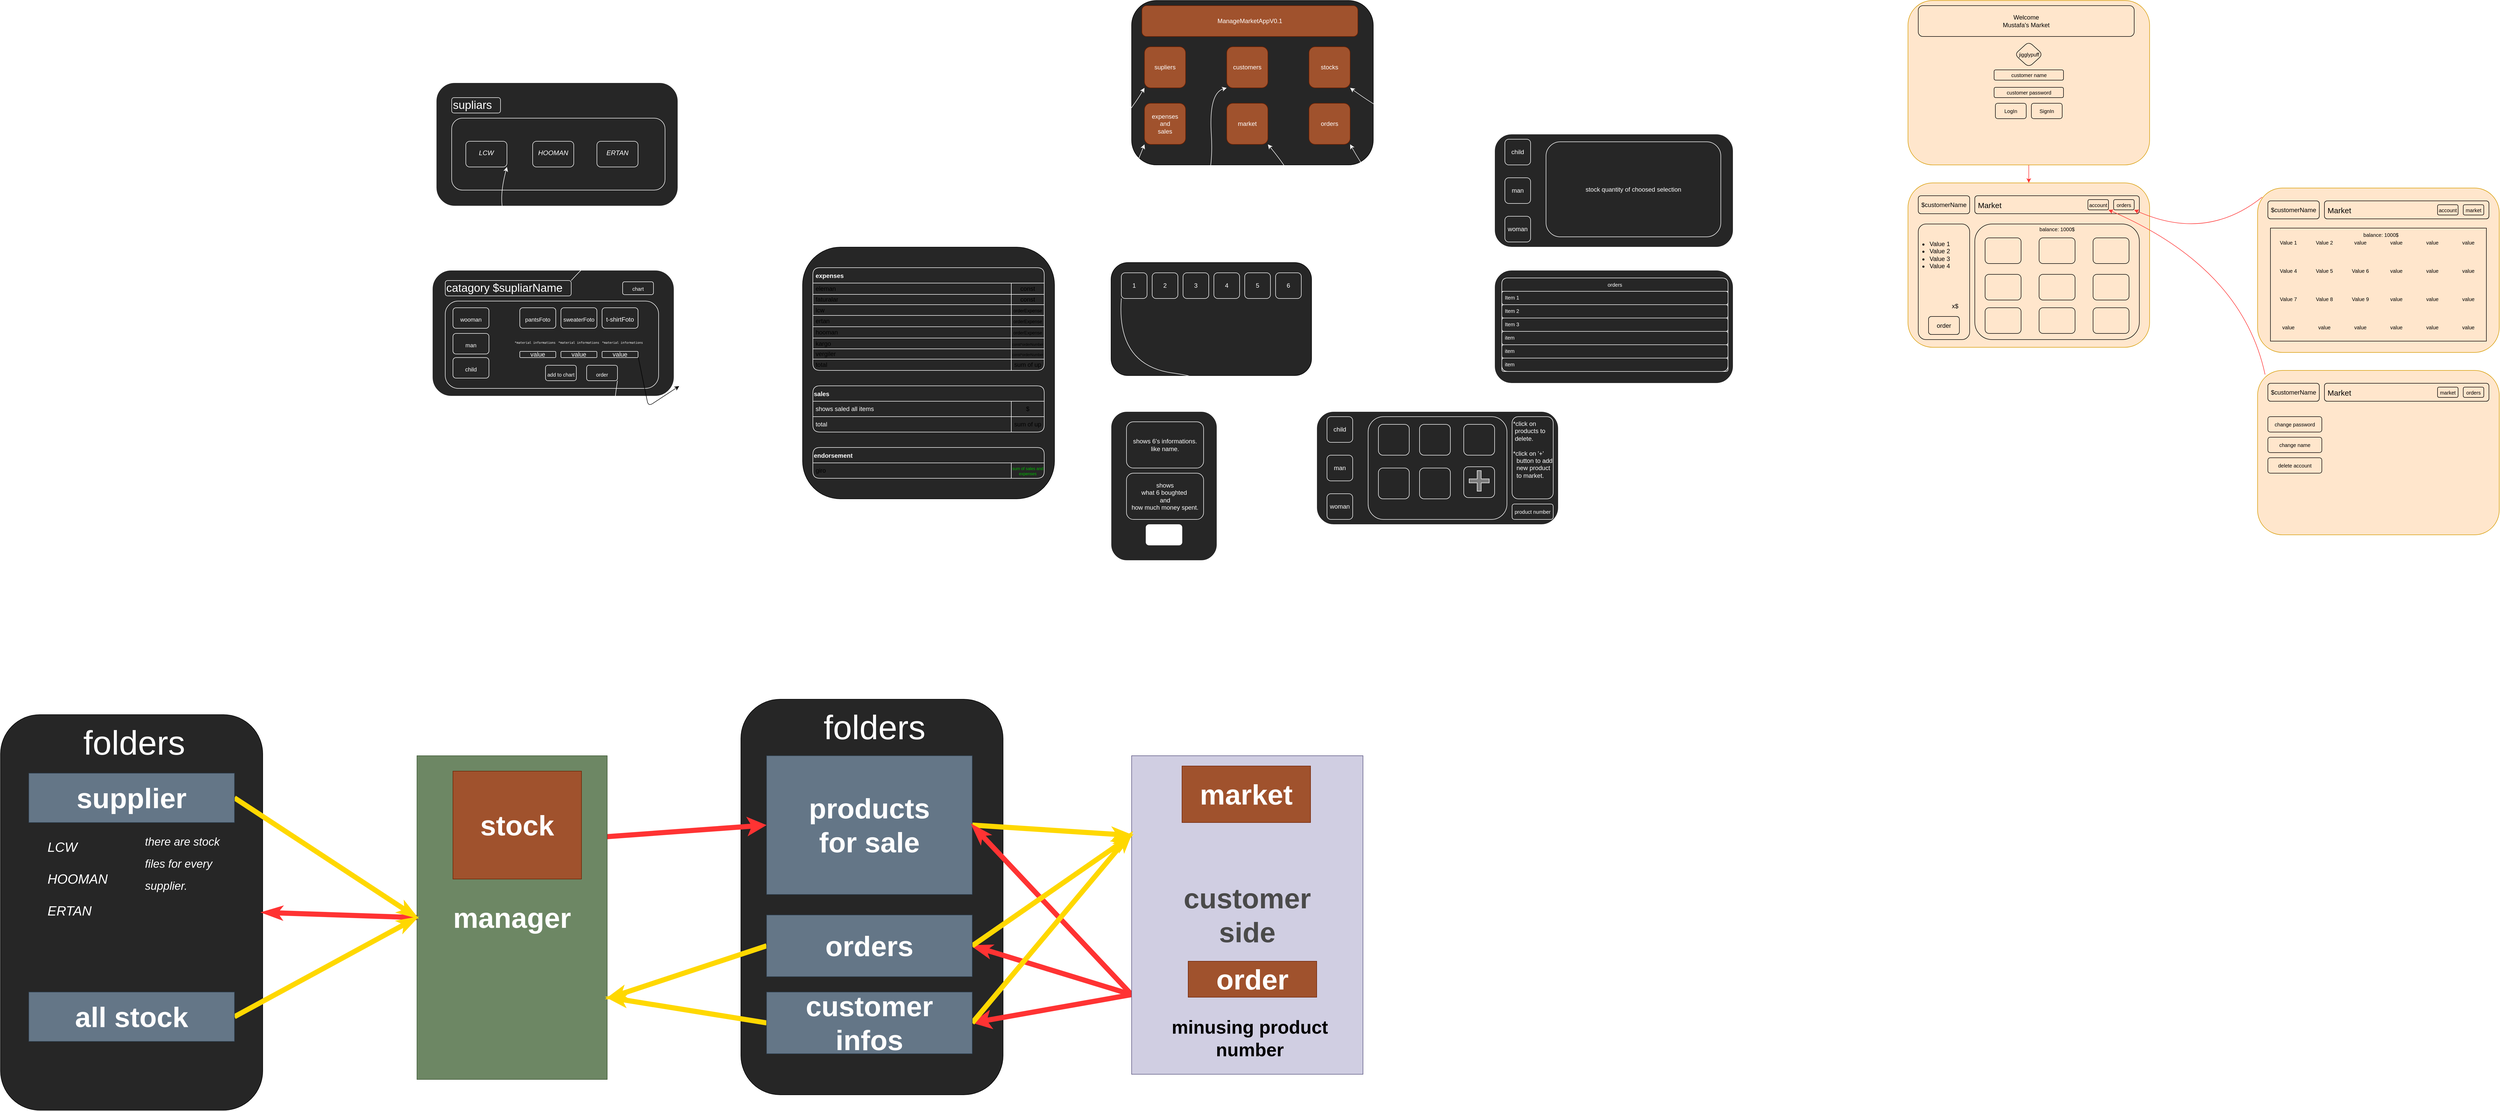 <mxfile>
    <diagram id="hihi2yRtY_jnP79b_YhU" name="Page-1">
        <mxGraphModel dx="3763" dy="428" grid="1" gridSize="10" guides="1" tooltips="1" connect="1" arrows="1" fold="1" page="1" pageScale="1" pageWidth="827" pageHeight="1169" math="0" shadow="0">
            <root>
                <mxCell id="0"/>
                <mxCell id="1" parent="0"/>
                <mxCell id="343" value="" style="rounded=1;whiteSpace=wrap;html=1;glass=0;fontSize=66;fontColor=#FFFFFF;strokeColor=#000000;fillColor=#262626;" parent="1" vertex="1">
                    <mxGeometry x="-2190" y="1400" width="510" height="770" as="geometry"/>
                </mxCell>
                <mxCell id="344" value="folders" style="text;html=1;strokeColor=none;fillColor=none;align=center;verticalAlign=middle;whiteSpace=wrap;rounded=0;glass=0;fontSize=66;fontColor=#FFFFFF;" parent="1" vertex="1">
                    <mxGeometry x="-2000" y="1440" width="140" height="30" as="geometry"/>
                </mxCell>
                <mxCell id="339" value="" style="rounded=1;whiteSpace=wrap;html=1;glass=0;fontSize=66;fontColor=#FFFFFF;strokeColor=#000000;fillColor=#262626;" parent="1" vertex="1">
                    <mxGeometry x="-750" y="1370" width="510" height="770" as="geometry"/>
                </mxCell>
                <mxCell id="2" value="" style="rounded=1;whiteSpace=wrap;html=1;fillColor=#262626;" parent="1" vertex="1">
                    <mxGeometry x="10" y="10" width="470" height="320" as="geometry"/>
                </mxCell>
                <mxCell id="6" value="stocks" style="whiteSpace=wrap;html=1;aspect=fixed;fillColor=#a0522d;fontColor=#ffffff;strokeColor=#6D1F00;rounded=1;" parent="1" vertex="1">
                    <mxGeometry x="355" y="100" width="80" height="80" as="geometry"/>
                </mxCell>
                <mxCell id="7" value="customers" style="whiteSpace=wrap;html=1;aspect=fixed;fillColor=#a0522d;fontColor=#ffffff;strokeColor=#6D1F00;rounded=1;" parent="1" vertex="1">
                    <mxGeometry x="195" y="100" width="80" height="80" as="geometry"/>
                </mxCell>
                <mxCell id="8" value="" style="rounded=1;whiteSpace=wrap;html=1;fillColor=#262626;" parent="1" vertex="1">
                    <mxGeometry x="-30" y="520" width="390" height="220" as="geometry"/>
                </mxCell>
                <mxCell id="186" style="edgeStyle=none;curved=1;html=1;exitX=0;exitY=1;exitDx=0;exitDy=0;entryX=1;entryY=0;entryDx=0;entryDy=0;fontSize=10;fontColor=#00BA00;strokeColor=#FFFFFF;rounded=1;sourcePerimeterSpacing=1;" parent="1" source="9" target="21" edge="1">
                    <mxGeometry relative="1" as="geometry">
                        <Array as="points">
                            <mxPoint x="-20" y="720"/>
                            <mxPoint x="200" y="750"/>
                        </Array>
                    </mxGeometry>
                </mxCell>
                <mxCell id="9" value="1" style="whiteSpace=wrap;html=1;aspect=fixed;rounded=1;fillColor=none;strokeColor=#FFFFFF;fontColor=#FFFFFF;" parent="1" vertex="1">
                    <mxGeometry x="-10" y="540" width="50" height="50" as="geometry"/>
                </mxCell>
                <mxCell id="10" value="2" style="whiteSpace=wrap;html=1;aspect=fixed;rounded=1;fillColor=none;strokeColor=#FFFFFF;fontColor=#FFFFFF;" parent="1" vertex="1">
                    <mxGeometry x="50" y="540" width="50" height="50" as="geometry"/>
                </mxCell>
                <mxCell id="11" value="3" style="whiteSpace=wrap;html=1;aspect=fixed;rounded=1;fillColor=none;strokeColor=#FFFFFF;fontColor=#FFFFFF;" parent="1" vertex="1">
                    <mxGeometry x="110" y="540" width="50" height="50" as="geometry"/>
                </mxCell>
                <mxCell id="12" value="4" style="whiteSpace=wrap;html=1;aspect=fixed;rounded=1;fillColor=none;strokeColor=#FFFFFF;fontColor=#FFFFFF;" parent="1" vertex="1">
                    <mxGeometry x="170" y="540" width="50" height="50" as="geometry"/>
                </mxCell>
                <mxCell id="13" value="5" style="whiteSpace=wrap;html=1;aspect=fixed;rounded=1;fillColor=none;strokeColor=#FFFFFF;fontColor=#FFFFFF;" parent="1" vertex="1">
                    <mxGeometry x="230" y="540" width="50" height="50" as="geometry"/>
                </mxCell>
                <mxCell id="14" value="6" style="whiteSpace=wrap;html=1;aspect=fixed;rounded=1;fillColor=none;strokeColor=#FFFFFF;fontColor=#FFFFFF;" parent="1" vertex="1">
                    <mxGeometry x="290" y="540" width="50" height="50" as="geometry"/>
                </mxCell>
                <mxCell id="15" value="" style="curved=1;endArrow=classic;html=1;exitX=0.02;exitY=0.04;exitDx=0;exitDy=0;entryX=0;entryY=1;entryDx=0;entryDy=0;rounded=1;exitPerimeter=0;strokeColor=#FFFFFF;" parent="1" source="8" target="7" edge="1">
                    <mxGeometry width="50" height="50" relative="1" as="geometry">
                        <mxPoint x="480" y="460" as="sourcePoint"/>
                        <mxPoint x="190" y="190" as="targetPoint"/>
                        <Array as="points">
                            <mxPoint x="120" y="430"/>
                            <mxPoint x="170" y="350"/>
                            <mxPoint x="160" y="190"/>
                        </Array>
                    </mxGeometry>
                </mxCell>
                <mxCell id="17" value="supliers" style="whiteSpace=wrap;html=1;aspect=fixed;fillColor=#a0522d;fontColor=#ffffff;strokeColor=#6D1F00;rounded=1;" parent="1" vertex="1">
                    <mxGeometry x="35" y="100" width="80" height="80" as="geometry"/>
                </mxCell>
                <mxCell id="131" style="edgeStyle=none;curved=1;html=1;exitX=0.026;exitY=0.032;exitDx=0;exitDy=0;entryX=1;entryY=1;entryDx=0;entryDy=0;fontSize=7;strokeColor=#FFFFFF;rounded=1;exitPerimeter=0;" parent="1" source="18" target="6" edge="1">
                    <mxGeometry relative="1" as="geometry">
                        <Array as="points">
                            <mxPoint x="600" y="300"/>
                        </Array>
                    </mxGeometry>
                </mxCell>
                <mxCell id="18" value="" style="rounded=1;whiteSpace=wrap;html=1;fillColor=#262626;strokeColor=#FFFFFF;fontColor=#FFFFFF;" parent="1" vertex="1">
                    <mxGeometry x="716" y="270" width="464" height="220" as="geometry"/>
                </mxCell>
                <mxCell id="21" value="" style="rounded=1;whiteSpace=wrap;html=1;fillColor=#262626;strokeColor=#FFFFFF;fontColor=#FFFFFF;" parent="1" vertex="1">
                    <mxGeometry x="-30" y="810" width="206" height="290" as="geometry"/>
                </mxCell>
                <mxCell id="25" value="woman" style="whiteSpace=wrap;html=1;aspect=fixed;rounded=1;strokeColor=#FFFFFF;fontColor=#FFFFFF;fillColor=none;" parent="1" vertex="1">
                    <mxGeometry x="736" y="430" width="50" height="50" as="geometry"/>
                </mxCell>
                <mxCell id="26" value="man" style="whiteSpace=wrap;html=1;aspect=fixed;rounded=1;strokeColor=#FFFFFF;fontColor=#FFFFFF;fillColor=none;" parent="1" vertex="1">
                    <mxGeometry x="736" y="355" width="50" height="50" as="geometry"/>
                </mxCell>
                <mxCell id="27" value="child" style="whiteSpace=wrap;html=1;aspect=fixed;rounded=1;strokeColor=#FFFFFF;fontColor=#FFFFFF;fillColor=none;" parent="1" vertex="1">
                    <mxGeometry x="736" y="280" width="50" height="50" as="geometry"/>
                </mxCell>
                <mxCell id="28" value="stock quantity of choosed selection" style="rounded=1;whiteSpace=wrap;html=1;strokeColor=#FFFFFF;fontColor=#FFFFFF;fillColor=none;" parent="1" vertex="1">
                    <mxGeometry x="816" y="285" width="340" height="185" as="geometry"/>
                </mxCell>
                <mxCell id="31" value="&lt;span&gt;shows&lt;br&gt;what 6 boughted&amp;nbsp;&lt;/span&gt;&lt;br&gt;&lt;span&gt;and&lt;/span&gt;&lt;br&gt;&lt;span&gt;how much money spent.&lt;/span&gt;" style="rounded=1;whiteSpace=wrap;html=1;strokeColor=#FFFFFF;fillColor=none;fontColor=#FFFFFF;" parent="1" vertex="1">
                    <mxGeometry y="930" width="150" height="90" as="geometry"/>
                </mxCell>
                <mxCell id="32" value="ManageMarketAppV0.1" style="rounded=1;whiteSpace=wrap;html=1;fillColor=#a0522d;fontColor=#ffffff;strokeColor=#6D1F00;" parent="1" vertex="1">
                    <mxGeometry x="30" y="20" width="420" height="60" as="geometry"/>
                </mxCell>
                <mxCell id="33" value="expenses&lt;br&gt;and&lt;br&gt;sales" style="whiteSpace=wrap;html=1;aspect=fixed;fillColor=#a0522d;fontColor=#ffffff;strokeColor=#6D1F00;rounded=1;" parent="1" vertex="1">
                    <mxGeometry x="35" y="210" width="80" height="80" as="geometry"/>
                </mxCell>
                <mxCell id="322" style="edgeStyle=none;curved=1;rounded=1;html=1;exitX=0.5;exitY=1;exitDx=0;exitDy=0;fontSize=10;fontColor=#000000;strokeColor=#FF3333;" parent="1" source="35" target="205" edge="1">
                    <mxGeometry relative="1" as="geometry"/>
                </mxCell>
                <mxCell id="35" value="" style="rounded=1;whiteSpace=wrap;html=1;fillColor=#ffe6cc;strokeColor=#d79b00;" parent="1" vertex="1">
                    <mxGeometry x="1520" y="10" width="470" height="320" as="geometry"/>
                </mxCell>
                <mxCell id="36" value="Welcome&lt;br&gt;Mustafa's Market" style="rounded=1;whiteSpace=wrap;html=1;fillColor=none;fontColor=#000000;strokeColor=#000000;" parent="1" vertex="1">
                    <mxGeometry x="1540" y="20" width="420" height="60" as="geometry"/>
                </mxCell>
                <mxCell id="40" value="" style="rounded=1;whiteSpace=wrap;html=1;fillColor=#262626;fontColor=#FFFFFF;strokeColor=#FFFFFF;" parent="1" vertex="1">
                    <mxGeometry x="-1350" y="535" width="470" height="245" as="geometry"/>
                </mxCell>
                <mxCell id="62" style="edgeStyle=none;curved=1;html=1;exitX=1;exitY=0;exitDx=0;exitDy=0;fontSize=21;strokeColor=#FFFFFF;rounded=1;fontColor=#FFFFFF;" parent="1" source="41" target="63" edge="1">
                    <mxGeometry relative="1" as="geometry">
                        <mxPoint x="-830" y="490.25" as="targetPoint"/>
                        <Array as="points">
                            <mxPoint x="-950" y="410"/>
                        </Array>
                    </mxGeometry>
                </mxCell>
                <mxCell id="41" value="catagory $supliarName" style="rounded=1;whiteSpace=wrap;html=1;fontSize=22;align=left;fillColor=#262626;strokeColor=#FFFFFF;fontColor=#FFFFFF;" parent="1" vertex="1">
                    <mxGeometry x="-1325" y="555" width="245" height="30" as="geometry"/>
                </mxCell>
                <mxCell id="44" value="" style="rounded=1;whiteSpace=wrap;html=1;fontSize=22;fillColor=none;fontColor=#FFFFFF;strokeColor=#FFFFFF;" parent="1" vertex="1">
                    <mxGeometry x="-1325" y="595" width="415" height="170" as="geometry"/>
                </mxCell>
                <mxCell id="47" value="&lt;span style=&quot;font-size: 11px&quot;&gt;man&lt;/span&gt;" style="rounded=1;whiteSpace=wrap;html=1;fontSize=22;strokeColor=#FFFFFF;fillColor=none;verticalAlign=top;fontColor=#FFFFFF;" parent="1" vertex="1">
                    <mxGeometry x="-1310" y="658" width="70" height="40" as="geometry"/>
                </mxCell>
                <mxCell id="61" style="edgeStyle=none;curved=1;html=1;entryX=0;entryY=1;entryDx=0;entryDy=0;fontSize=21;strokeColor=#FFFFFF;rounded=1;exitX=1;exitY=0.5;exitDx=0;exitDy=0;" parent="1" source="51" target="17" edge="1">
                    <mxGeometry relative="1" as="geometry">
                        <mxPoint x="-740" y="110" as="sourcePoint"/>
                        <Array as="points">
                            <mxPoint x="-160" y="510"/>
                        </Array>
                    </mxGeometry>
                </mxCell>
                <mxCell id="51" value="" style="rounded=1;whiteSpace=wrap;html=1;fillColor=#262626;fontColor=#FFFFFF;strokeColor=#FFFFFF;" parent="1" vertex="1">
                    <mxGeometry x="-1342.5" y="170" width="470" height="240" as="geometry"/>
                </mxCell>
                <mxCell id="52" value="supliars" style="rounded=1;whiteSpace=wrap;html=1;fontSize=22;align=left;fillColor=#262626;strokeColor=#FFFFFF;fontColor=#FFFFFF;" parent="1" vertex="1">
                    <mxGeometry x="-1312.5" y="199" width="95" height="30" as="geometry"/>
                </mxCell>
                <mxCell id="53" value="" style="rounded=1;whiteSpace=wrap;html=1;fontSize=22;fillColor=none;fontColor=#FFFFFF;strokeColor=#FFFFFF;" parent="1" vertex="1">
                    <mxGeometry x="-1312.5" y="239" width="415" height="140" as="geometry"/>
                </mxCell>
                <mxCell id="54" value="&lt;font style=&quot;font-size: 13px&quot;&gt;&lt;i&gt;LCW&lt;/i&gt;&lt;/font&gt;" style="rounded=1;whiteSpace=wrap;html=1;fontSize=22;strokeColor=#FFFFFF;fillColor=none;verticalAlign=top;fontColor=#FFFFFF;" parent="1" vertex="1">
                    <mxGeometry x="-1285" y="284" width="80" height="50" as="geometry"/>
                </mxCell>
                <mxCell id="55" value="&lt;i style=&quot;font-size: 13px&quot;&gt;HOOMAN&lt;/i&gt;" style="rounded=1;whiteSpace=wrap;html=1;fontSize=22;strokeColor=#FFFFFF;fillColor=none;verticalAlign=top;fontColor=#FFFFFF;" parent="1" vertex="1">
                    <mxGeometry x="-1155" y="284" width="80" height="50" as="geometry"/>
                </mxCell>
                <mxCell id="57" value="&lt;i style=&quot;font-size: 13px&quot;&gt;ERTAN&lt;/i&gt;" style="rounded=1;whiteSpace=wrap;html=1;fontSize=22;strokeColor=#FFFFFF;fillColor=none;verticalAlign=top;fontColor=#FFFFFF;" parent="1" vertex="1">
                    <mxGeometry x="-1030" y="284" width="80" height="50" as="geometry"/>
                </mxCell>
                <mxCell id="60" style="edgeStyle=none;curved=1;html=1;exitX=0.012;exitY=0.05;exitDx=0;exitDy=0;entryX=1;entryY=1;entryDx=0;entryDy=0;fontSize=21;strokeColor=#FFFFFF;rounded=1;exitPerimeter=0;fontColor=#FFFFFF;" parent="1" source="40" target="54" edge="1">
                    <mxGeometry relative="1" as="geometry">
                        <Array as="points">
                            <mxPoint x="-1300" y="420"/>
                            <mxPoint x="-1205" y="450"/>
                            <mxPoint x="-1220" y="390"/>
                        </Array>
                    </mxGeometry>
                </mxCell>
                <mxCell id="63" value="&lt;h1&gt;&lt;font style=&quot;font-size: 18px&quot;&gt;$supliarName is a property of wears.&lt;/font&gt;&lt;/h1&gt;" style="text;html=1;strokeColor=none;fillColor=none;spacing=5;spacingTop=-20;whiteSpace=wrap;overflow=hidden;rounded=1;fontSize=21;fontColor=#FFFFFF;" parent="1" vertex="1">
                    <mxGeometry x="-872" y="520" width="170" height="120" as="geometry"/>
                </mxCell>
                <mxCell id="66" value="&lt;p&gt;&lt;span style=&quot;font-size: 12px ; line-height: 0.8&quot;&gt;**&lt;/span&gt;&lt;/p&gt;" style="text;html=1;strokeColor=none;fillColor=none;spacing=5;spacingTop=-20;whiteSpace=wrap;overflow=hidden;rounded=1;fontSize=21;fontColor=#FFFFFF;" parent="1" vertex="1">
                    <mxGeometry x="-870" y="625" width="170" height="60" as="geometry"/>
                </mxCell>
                <mxCell id="67" value="shows 6's informations.&lt;br&gt;like name." style="rounded=1;whiteSpace=wrap;html=1;fillColor=none;strokeColor=#FFFFFF;fontColor=#FFFFFF;" parent="1" vertex="1">
                    <mxGeometry y="830" width="150" height="90" as="geometry"/>
                </mxCell>
                <mxCell id="76" value="value" style="rounded=1;whiteSpace=wrap;html=1;fontSize=12;strokeColor=#FFFFFF;fillColor=none;fontColor=#FFFFFF;" parent="1" vertex="1">
                    <mxGeometry x="-1180" y="693" width="70" height="12" as="geometry"/>
                </mxCell>
                <mxCell id="84" style="edgeStyle=none;curved=1;html=1;exitX=1;exitY=1;exitDx=0;exitDy=0;fontSize=12;strokeColor=#FFFFFF;rounded=1;fontColor=#FFFFFF;" parent="1" source="78" target="80" edge="1">
                    <mxGeometry relative="1" as="geometry">
                        <mxPoint x="-880" y="850" as="targetPoint"/>
                        <Array as="points">
                            <mxPoint x="-1010" y="880"/>
                            <mxPoint x="-940" y="840"/>
                            <mxPoint x="-910" y="850"/>
                        </Array>
                    </mxGeometry>
                </mxCell>
                <mxCell id="80" value="&lt;p&gt;&lt;span style=&quot;font-size: 12px ; line-height: 0.8&quot;&gt;* shoes, sweater, pants&lt;/span&gt;&lt;/p&gt;&lt;p&gt;&lt;font style=&quot;font-size: 12px&quot;&gt;* numericField&lt;/font&gt;&lt;/p&gt;&lt;p&gt;&lt;font style=&quot;font-size: 12px&quot;&gt;* order button&lt;/font&gt;&lt;/p&gt;" style="text;html=1;strokeColor=none;fillColor=none;spacing=5;spacingTop=-20;whiteSpace=wrap;overflow=hidden;rounded=1;fontSize=21;fontColor=#FFFFFF;" parent="1" vertex="1">
                    <mxGeometry x="-870" y="693" width="170" height="135" as="geometry"/>
                </mxCell>
                <mxCell id="85" value="market" style="whiteSpace=wrap;html=1;aspect=fixed;fillColor=#a0522d;fontColor=#ffffff;strokeColor=#6D1F00;rounded=1;" parent="1" vertex="1">
                    <mxGeometry x="195" y="210" width="80" height="80" as="geometry"/>
                </mxCell>
                <mxCell id="129" style="edgeStyle=none;curved=1;html=1;entryX=0;entryY=1;entryDx=0;entryDy=0;fontSize=7;strokeColor=#FFFFFF;rounded=1;" parent="1" source="87" target="33" edge="1">
                    <mxGeometry relative="1" as="geometry">
                        <Array as="points">
                            <mxPoint x="-40" y="480"/>
                        </Array>
                    </mxGeometry>
                </mxCell>
                <mxCell id="87" value="" style="rounded=1;whiteSpace=wrap;html=1;fillColor=#262626;" parent="1" vertex="1">
                    <mxGeometry x="-630" y="490" width="490" height="490" as="geometry"/>
                </mxCell>
                <mxCell id="94" value=" expenses" style="shape=table;startSize=30;container=1;collapsible=0;childLayout=tableLayout;fontStyle=1;align=left;pointerEvents=1;glass=0;fontSize=12;strokeColor=#FFFFFF;fillColor=none;rounded=1;fontColor=#FFFFFF;" parent="1" vertex="1">
                    <mxGeometry x="-610" y="530" width="450" height="200" as="geometry"/>
                </mxCell>
                <mxCell id="95" value="" style="shape=partialRectangle;html=1;whiteSpace=wrap;collapsible=0;dropTarget=0;pointerEvents=0;fillColor=none;top=0;left=0;bottom=0;right=0;points=[[0,0.5],[1,0.5]];portConstraint=eastwest;glass=0;fontSize=12;strokeColor=#FFFFFF;rounded=1;" parent="94" vertex="1">
                    <mxGeometry y="30" width="450" height="22" as="geometry"/>
                </mxCell>
                <mxCell id="96" value="&amp;nbsp;eleman" style="shape=partialRectangle;html=1;whiteSpace=wrap;connectable=0;fillColor=none;top=0;left=0;bottom=0;right=0;overflow=hidden;pointerEvents=1;glass=0;fontSize=12;strokeColor=default;align=left;rounded=1;" parent="95" vertex="1">
                    <mxGeometry width="386" height="22" as="geometry">
                        <mxRectangle width="386" height="22" as="alternateBounds"/>
                    </mxGeometry>
                </mxCell>
                <mxCell id="111" value="const" style="shape=partialRectangle;html=1;whiteSpace=wrap;connectable=0;fillColor=none;top=0;left=0;bottom=0;right=0;overflow=hidden;pointerEvents=1;glass=0;fontSize=12;strokeColor=default;rounded=1;" parent="95" vertex="1">
                    <mxGeometry x="386" width="64" height="22" as="geometry">
                        <mxRectangle width="64" height="22" as="alternateBounds"/>
                    </mxGeometry>
                </mxCell>
                <mxCell id="117" style="shape=partialRectangle;html=1;whiteSpace=wrap;collapsible=0;dropTarget=0;pointerEvents=0;fillColor=none;top=0;left=0;bottom=0;right=0;points=[[0,0.5],[1,0.5]];portConstraint=eastwest;glass=0;fontSize=12;strokeColor=#FFFFFF;align=left;rounded=1;" parent="94" vertex="1">
                    <mxGeometry y="52" width="450" height="20" as="geometry"/>
                </mxCell>
                <mxCell id="118" value="&amp;nbsp;faturalar" style="shape=partialRectangle;html=1;whiteSpace=wrap;connectable=0;fillColor=none;top=0;left=0;bottom=0;right=0;overflow=hidden;pointerEvents=1;glass=0;fontSize=12;strokeColor=default;align=left;rounded=1;" parent="117" vertex="1">
                    <mxGeometry width="386" height="20" as="geometry">
                        <mxRectangle width="386" height="20" as="alternateBounds"/>
                    </mxGeometry>
                </mxCell>
                <mxCell id="119" value="const" style="shape=partialRectangle;html=1;whiteSpace=wrap;connectable=0;fillColor=none;top=0;left=0;bottom=0;right=0;overflow=hidden;pointerEvents=1;glass=0;fontSize=12;strokeColor=default;rounded=1;" parent="117" vertex="1">
                    <mxGeometry x="386" width="64" height="20" as="geometry">
                        <mxRectangle width="64" height="20" as="alternateBounds"/>
                    </mxGeometry>
                </mxCell>
                <mxCell id="114" style="shape=partialRectangle;html=1;whiteSpace=wrap;collapsible=0;dropTarget=0;pointerEvents=0;fillColor=none;top=0;left=0;bottom=0;right=0;points=[[0,0.5],[1,0.5]];portConstraint=eastwest;glass=0;fontSize=12;strokeColor=#FFFFFF;rounded=1;" parent="94" vertex="1">
                    <mxGeometry y="72" width="450" height="21" as="geometry"/>
                </mxCell>
                <mxCell id="115" value="&amp;nbsp;lcw" style="shape=partialRectangle;html=1;whiteSpace=wrap;connectable=0;fillColor=none;top=0;left=0;bottom=0;right=0;overflow=hidden;pointerEvents=1;glass=0;fontSize=12;strokeColor=default;align=left;rounded=1;" parent="114" vertex="1">
                    <mxGeometry width="386" height="21" as="geometry">
                        <mxRectangle width="386" height="21" as="alternateBounds"/>
                    </mxGeometry>
                </mxCell>
                <mxCell id="116" value="&lt;font style=&quot;font-size: 9px&quot;&gt;orderExpense&lt;/font&gt;" style="shape=partialRectangle;html=1;whiteSpace=wrap;connectable=0;fillColor=none;top=0;left=0;bottom=0;right=0;overflow=hidden;pointerEvents=1;glass=0;fontSize=12;strokeColor=default;rounded=1;" parent="114" vertex="1">
                    <mxGeometry x="386" width="64" height="21" as="geometry">
                        <mxRectangle width="64" height="21" as="alternateBounds"/>
                    </mxGeometry>
                </mxCell>
                <mxCell id="99" value="" style="shape=partialRectangle;html=1;whiteSpace=wrap;collapsible=0;dropTarget=0;pointerEvents=0;fillColor=none;top=0;left=0;bottom=0;right=0;points=[[0,0.5],[1,0.5]];portConstraint=eastwest;glass=0;fontSize=12;strokeColor=#FFFFFF;rounded=1;" parent="94" vertex="1">
                    <mxGeometry y="93" width="450" height="22" as="geometry"/>
                </mxCell>
                <mxCell id="100" value="&amp;nbsp;ertan" style="shape=partialRectangle;html=1;whiteSpace=wrap;connectable=0;fillColor=none;top=0;left=0;bottom=0;right=0;overflow=hidden;pointerEvents=1;glass=0;fontSize=12;strokeColor=#FFFFFF;align=left;rounded=1;" parent="99" vertex="1">
                    <mxGeometry width="386" height="22" as="geometry">
                        <mxRectangle width="386" height="22" as="alternateBounds"/>
                    </mxGeometry>
                </mxCell>
                <mxCell id="112" value="&lt;span style=&quot;font-size: 9px&quot;&gt;orderExpense&lt;/span&gt;" style="shape=partialRectangle;html=1;whiteSpace=wrap;connectable=0;fillColor=none;top=0;left=0;bottom=0;right=0;overflow=hidden;pointerEvents=1;glass=0;fontSize=12;strokeColor=#FFFFFF;rounded=1;" parent="99" vertex="1">
                    <mxGeometry x="386" width="64" height="22" as="geometry">
                        <mxRectangle width="64" height="22" as="alternateBounds"/>
                    </mxGeometry>
                </mxCell>
                <mxCell id="103" value="" style="shape=partialRectangle;html=1;whiteSpace=wrap;collapsible=0;dropTarget=0;pointerEvents=0;fillColor=none;top=0;left=0;bottom=0;right=0;points=[[0,0.5],[1,0.5]];portConstraint=eastwest;glass=0;fontSize=12;strokeColor=#FFFFFF;rounded=1;" parent="94" vertex="1">
                    <mxGeometry y="115" width="450" height="22" as="geometry"/>
                </mxCell>
                <mxCell id="104" value="&amp;nbsp;hooman" style="shape=partialRectangle;html=1;whiteSpace=wrap;connectable=0;fillColor=none;top=0;left=0;bottom=0;right=0;overflow=hidden;pointerEvents=1;glass=0;fontSize=12;strokeColor=#FFFFFF;align=left;rounded=1;" parent="103" vertex="1">
                    <mxGeometry width="386" height="22" as="geometry">
                        <mxRectangle width="386" height="22" as="alternateBounds"/>
                    </mxGeometry>
                </mxCell>
                <mxCell id="113" value="&lt;span style=&quot;font-size: 9px&quot;&gt;orderExpense&lt;/span&gt;" style="shape=partialRectangle;html=1;whiteSpace=wrap;connectable=0;fillColor=none;top=0;left=0;bottom=0;right=0;overflow=hidden;pointerEvents=1;glass=0;fontSize=12;strokeColor=#FFFFFF;rounded=1;" parent="103" vertex="1">
                    <mxGeometry x="386" width="64" height="22" as="geometry">
                        <mxRectangle width="64" height="22" as="alternateBounds"/>
                    </mxGeometry>
                </mxCell>
                <mxCell id="120" style="shape=partialRectangle;html=1;whiteSpace=wrap;collapsible=0;dropTarget=0;pointerEvents=0;fillColor=none;top=0;left=0;bottom=0;right=0;points=[[0,0.5],[1,0.5]];portConstraint=eastwest;glass=0;fontSize=12;strokeColor=#FFFFFF;rounded=1;" parent="94" vertex="1">
                    <mxGeometry y="137" width="450" height="21" as="geometry"/>
                </mxCell>
                <mxCell id="121" value="&amp;nbsp;kargo" style="shape=partialRectangle;html=1;whiteSpace=wrap;connectable=0;fillColor=none;top=0;left=0;bottom=0;right=0;overflow=hidden;pointerEvents=1;glass=0;fontSize=12;strokeColor=#FFFFFF;align=left;rounded=1;" parent="120" vertex="1">
                    <mxGeometry width="386" height="21" as="geometry">
                        <mxRectangle width="386" height="21" as="alternateBounds"/>
                    </mxGeometry>
                </mxCell>
                <mxCell id="122" value="&lt;font style=&quot;font-size: 7px&quot;&gt;const*orderNumber&lt;/font&gt;" style="shape=partialRectangle;html=1;whiteSpace=wrap;connectable=0;fillColor=none;top=0;left=0;bottom=0;right=0;overflow=hidden;pointerEvents=1;glass=0;fontSize=12;strokeColor=#FFFFFF;rounded=1;" parent="120" vertex="1">
                    <mxGeometry x="386" width="64" height="21" as="geometry">
                        <mxRectangle width="64" height="21" as="alternateBounds"/>
                    </mxGeometry>
                </mxCell>
                <mxCell id="123" style="shape=partialRectangle;html=1;whiteSpace=wrap;collapsible=0;dropTarget=0;pointerEvents=0;fillColor=none;top=0;left=0;bottom=0;right=0;points=[[0,0.5],[1,0.5]];portConstraint=eastwest;glass=0;fontSize=12;strokeColor=#FFFFFF;rounded=1;" parent="94" vertex="1">
                    <mxGeometry y="158" width="450" height="20" as="geometry"/>
                </mxCell>
                <mxCell id="124" value="&amp;nbsp;vergiler" style="shape=partialRectangle;html=1;whiteSpace=wrap;connectable=0;fillColor=none;top=0;left=0;bottom=0;right=0;overflow=hidden;pointerEvents=1;glass=0;fontSize=12;strokeColor=#FFFFFF;align=left;rounded=1;" parent="123" vertex="1">
                    <mxGeometry width="386" height="20" as="geometry">
                        <mxRectangle width="386" height="20" as="alternateBounds"/>
                    </mxGeometry>
                </mxCell>
                <mxCell id="125" value="&lt;span style=&quot;font-size: 7px&quot;&gt;const*orderNumber&lt;/span&gt;" style="shape=partialRectangle;html=1;whiteSpace=wrap;connectable=0;fillColor=none;top=0;left=0;bottom=0;right=0;overflow=hidden;pointerEvents=1;glass=0;fontSize=12;strokeColor=#FFFFFF;rounded=1;" parent="123" vertex="1">
                    <mxGeometry x="386" width="64" height="20" as="geometry">
                        <mxRectangle width="64" height="20" as="alternateBounds"/>
                    </mxGeometry>
                </mxCell>
                <mxCell id="126" style="shape=partialRectangle;html=1;whiteSpace=wrap;collapsible=0;dropTarget=0;pointerEvents=0;fillColor=none;top=0;left=0;bottom=0;right=0;points=[[0,0.5],[1,0.5]];portConstraint=eastwest;glass=0;fontSize=12;strokeColor=#FFFFFF;rounded=1;" parent="94" vertex="1">
                    <mxGeometry y="178" width="450" height="22" as="geometry"/>
                </mxCell>
                <mxCell id="127" value="&amp;nbsp;total" style="shape=partialRectangle;html=1;whiteSpace=wrap;connectable=0;fillColor=none;top=0;left=0;bottom=0;right=0;overflow=hidden;pointerEvents=1;glass=0;fontSize=12;strokeColor=#FFFFFF;align=left;rounded=1;" parent="126" vertex="1">
                    <mxGeometry width="386" height="22" as="geometry">
                        <mxRectangle width="386" height="22" as="alternateBounds"/>
                    </mxGeometry>
                </mxCell>
                <mxCell id="128" value="sum of up" style="shape=partialRectangle;html=1;whiteSpace=wrap;connectable=0;fillColor=none;top=0;left=0;bottom=0;right=0;overflow=hidden;pointerEvents=1;glass=0;fontSize=12;strokeColor=#FFFFFF;rounded=1;" parent="126" vertex="1">
                    <mxGeometry x="386" width="64" height="22" as="geometry">
                        <mxRectangle width="64" height="22" as="alternateBounds"/>
                    </mxGeometry>
                </mxCell>
                <mxCell id="132" value="orders" style="whiteSpace=wrap;html=1;aspect=fixed;fillColor=#a0522d;fontColor=#ffffff;strokeColor=#6D1F00;rounded=1;" parent="1" vertex="1">
                    <mxGeometry x="355" y="210" width="80" height="80" as="geometry"/>
                </mxCell>
                <mxCell id="133" value="sales" style="shape=table;startSize=30;container=1;collapsible=0;childLayout=tableLayout;fontStyle=1;align=left;pointerEvents=1;glass=0;fontSize=12;strokeColor=#FFFFFF;fillColor=none;rounded=1;fontColor=#FFFFFF;" parent="1" vertex="1">
                    <mxGeometry x="-610" y="760" width="450" height="90" as="geometry"/>
                </mxCell>
                <mxCell id="134" value="" style="shape=partialRectangle;html=1;whiteSpace=wrap;collapsible=0;dropTarget=0;pointerEvents=0;fillColor=none;top=0;left=0;bottom=0;right=0;points=[[0,0.5],[1,0.5]];portConstraint=eastwest;glass=0;fontSize=12;strokeColor=#FFFFFF;rounded=1;" parent="133" vertex="1">
                    <mxGeometry y="30" width="450" height="30" as="geometry"/>
                </mxCell>
                <mxCell id="135" value="&amp;nbsp;shows saled all items" style="shape=partialRectangle;html=1;whiteSpace=wrap;connectable=0;fillColor=none;top=0;left=0;bottom=0;right=0;overflow=hidden;pointerEvents=1;glass=0;fontSize=12;strokeColor=default;align=left;rounded=1;fontColor=#FFFFFF;" parent="134" vertex="1">
                    <mxGeometry width="386" height="30" as="geometry">
                        <mxRectangle width="386" height="30" as="alternateBounds"/>
                    </mxGeometry>
                </mxCell>
                <mxCell id="136" value="$" style="shape=partialRectangle;html=1;whiteSpace=wrap;connectable=0;fillColor=none;top=0;left=0;bottom=0;right=0;overflow=hidden;pointerEvents=1;glass=0;fontSize=12;strokeColor=default;rounded=1;" parent="134" vertex="1">
                    <mxGeometry x="386" width="64" height="30" as="geometry">
                        <mxRectangle width="64" height="30" as="alternateBounds"/>
                    </mxGeometry>
                </mxCell>
                <mxCell id="158" style="shape=partialRectangle;html=1;whiteSpace=wrap;collapsible=0;dropTarget=0;pointerEvents=0;fillColor=none;top=0;left=0;bottom=0;right=0;points=[[0,0.5],[1,0.5]];portConstraint=eastwest;glass=0;fontSize=12;strokeColor=#FFFFFF;rounded=1;" parent="133" vertex="1">
                    <mxGeometry y="60" width="450" height="30" as="geometry"/>
                </mxCell>
                <mxCell id="159" value="&amp;nbsp;total" style="shape=partialRectangle;html=1;whiteSpace=wrap;connectable=0;fillColor=none;top=0;left=0;bottom=0;right=0;overflow=hidden;pointerEvents=1;glass=0;fontSize=12;strokeColor=default;align=left;rounded=1;fontColor=#FFFFFF;" parent="158" vertex="1">
                    <mxGeometry width="386" height="30" as="geometry">
                        <mxRectangle width="386" height="30" as="alternateBounds"/>
                    </mxGeometry>
                </mxCell>
                <mxCell id="160" value="sum of up" style="shape=partialRectangle;html=1;whiteSpace=wrap;connectable=0;fillColor=none;top=0;left=0;bottom=0;right=0;overflow=hidden;pointerEvents=1;glass=0;fontSize=12;strokeColor=default;rounded=1;" parent="158" vertex="1">
                    <mxGeometry x="386" width="64" height="30" as="geometry">
                        <mxRectangle width="64" height="30" as="alternateBounds"/>
                    </mxGeometry>
                </mxCell>
                <mxCell id="162" value="endorsement" style="shape=table;startSize=30;container=1;collapsible=0;childLayout=tableLayout;fontStyle=1;align=left;pointerEvents=1;glass=0;fontSize=12;strokeColor=#FFFFFF;fillColor=none;rounded=1;fontColor=#FFFFFF;" parent="1" vertex="1">
                    <mxGeometry x="-610" y="880" width="450" height="60" as="geometry"/>
                </mxCell>
                <mxCell id="163" value="" style="shape=partialRectangle;html=1;whiteSpace=wrap;collapsible=0;dropTarget=0;pointerEvents=0;fillColor=none;top=0;left=0;bottom=0;right=0;points=[[0,0.5],[1,0.5]];portConstraint=eastwest;glass=0;fontSize=12;strokeColor=#FFFFFF;rounded=1;" parent="162" vertex="1">
                    <mxGeometry y="30" width="450" height="30" as="geometry"/>
                </mxCell>
                <mxCell id="164" value="&amp;nbsp;giro" style="shape=partialRectangle;html=1;whiteSpace=wrap;connectable=0;fillColor=none;top=0;left=0;bottom=0;right=0;overflow=hidden;pointerEvents=1;glass=0;fontSize=12;strokeColor=default;align=left;rounded=1;" parent="163" vertex="1">
                    <mxGeometry width="386" height="30" as="geometry">
                        <mxRectangle width="386" height="30" as="alternateBounds"/>
                    </mxGeometry>
                </mxCell>
                <mxCell id="165" value="&lt;font style=&quot;font-size: 8px;&quot;&gt;&lt;font style=&quot;font-size: 8px;&quot;&gt;sum of sales and expenses&lt;/font&gt;&lt;br style=&quot;font-size: 8px;&quot;&gt;&lt;/font&gt;" style="shape=partialRectangle;html=1;whiteSpace=wrap;connectable=0;fillColor=none;top=0;left=0;bottom=0;right=0;overflow=hidden;pointerEvents=1;glass=0;fontSize=8;strokeColor=default;verticalAlign=top;fontColor=#00BA00;rounded=1;" parent="163" vertex="1">
                    <mxGeometry x="386" width="64" height="30" as="geometry">
                        <mxRectangle width="64" height="30" as="alternateBounds"/>
                    </mxGeometry>
                </mxCell>
                <mxCell id="185" style="edgeStyle=none;curved=1;html=1;exitX=0.005;exitY=0.071;exitDx=0;exitDy=0;entryX=1;entryY=1;entryDx=0;entryDy=0;fontSize=10;fontColor=#00BA00;strokeColor=#FFFFFF;rounded=1;exitPerimeter=0;" parent="1" source="169" target="85" edge="1">
                    <mxGeometry relative="1" as="geometry">
                        <Array as="points">
                            <mxPoint x="450" y="500"/>
                        </Array>
                    </mxGeometry>
                </mxCell>
                <mxCell id="169" value="" style="rounded=1;whiteSpace=wrap;html=1;fillColor=#262626;fontColor=#FFFFFF;strokeColor=#FFFFFF;" parent="1" vertex="1">
                    <mxGeometry x="370" y="810" width="470" height="220" as="geometry"/>
                </mxCell>
                <mxCell id="170" value="woman" style="whiteSpace=wrap;html=1;aspect=fixed;rounded=1;fillColor=none;strokeColor=#FFFFFF;fontColor=#FFFFFF;" parent="1" vertex="1">
                    <mxGeometry x="390" y="970" width="50" height="50" as="geometry"/>
                </mxCell>
                <mxCell id="171" value="man" style="whiteSpace=wrap;html=1;aspect=fixed;rounded=1;fillColor=none;strokeColor=#FFFFFF;fontColor=#FFFFFF;" parent="1" vertex="1">
                    <mxGeometry x="390" y="895" width="50" height="50" as="geometry"/>
                </mxCell>
                <mxCell id="172" value="child" style="whiteSpace=wrap;html=1;aspect=fixed;rounded=1;fillColor=none;strokeColor=#FFFFFF;fontColor=#FFFFFF;" parent="1" vertex="1">
                    <mxGeometry x="390" y="820" width="50" height="50" as="geometry"/>
                </mxCell>
                <mxCell id="173" value="" style="rounded=1;whiteSpace=wrap;html=1;fillColor=#262626;fontColor=#FFFFFF;strokeColor=#FFFFFF;" parent="1" vertex="1">
                    <mxGeometry x="470" y="820" width="270" height="200" as="geometry"/>
                </mxCell>
                <mxCell id="174" value="" style="rounded=1;whiteSpace=wrap;html=1;glass=0;fontSize=8;fontColor=#FFFFFF;strokeColor=#FFFFFF;fillColor=none;" parent="1" vertex="1">
                    <mxGeometry x="490" y="835" width="60" height="60" as="geometry"/>
                </mxCell>
                <mxCell id="175" value="" style="rounded=1;whiteSpace=wrap;html=1;glass=0;fontSize=8;fontColor=#FFFFFF;strokeColor=#FFFFFF;fillColor=none;" parent="1" vertex="1">
                    <mxGeometry x="570" y="835" width="60" height="60" as="geometry"/>
                </mxCell>
                <mxCell id="176" value="" style="rounded=1;whiteSpace=wrap;html=1;glass=0;fontSize=8;fontColor=#FFFFFF;strokeColor=#FFFFFF;fillColor=none;" parent="1" vertex="1">
                    <mxGeometry x="656" y="835" width="60" height="60" as="geometry"/>
                </mxCell>
                <mxCell id="177" value="" style="rounded=1;whiteSpace=wrap;html=1;glass=0;fontSize=8;fontColor=#FFFFFF;strokeColor=#FFFFFF;fillColor=none;" parent="1" vertex="1">
                    <mxGeometry x="490" y="920" width="60" height="60" as="geometry"/>
                </mxCell>
                <mxCell id="178" value="" style="rounded=1;whiteSpace=wrap;html=1;glass=0;fontSize=8;fontColor=#FFFFFF;strokeColor=#FFFFFF;fillColor=none;" parent="1" vertex="1">
                    <mxGeometry x="570" y="920" width="60" height="60" as="geometry"/>
                </mxCell>
                <mxCell id="179" value="" style="rounded=1;whiteSpace=wrap;html=1;glass=0;fontSize=8;fontColor=#FFFFFF;strokeColor=#FFFFFF;fillColor=none;" parent="1" vertex="1">
                    <mxGeometry x="656" y="917.5" width="60" height="60" as="geometry"/>
                </mxCell>
                <mxCell id="181" value="" style="shape=cross;whiteSpace=wrap;html=1;glass=0;fontSize=8;fontColor=#FFFFFF;strokeColor=#FFFFFF;fillColor=#7D7D7D;rounded=1;" parent="1" vertex="1">
                    <mxGeometry x="666.5" y="925" width="39" height="40" as="geometry"/>
                </mxCell>
                <mxCell id="183" value="*click on&amp;nbsp; &amp;nbsp; &amp;nbsp;products to&amp;nbsp; &amp;nbsp;delete.&lt;br&gt;&lt;br&gt;*click on '+'&lt;br&gt;&amp;nbsp; button to add&lt;br&gt;&amp;nbsp; new product&lt;br&gt;&amp;nbsp; to market." style="rounded=1;whiteSpace=wrap;html=1;align=left;verticalAlign=top;fillColor=none;strokeColor=#FFFFFF;fontColor=#FFFFFF;" parent="1" vertex="1">
                    <mxGeometry x="750" y="820" width="80" height="160" as="geometry"/>
                </mxCell>
                <mxCell id="184" value="&lt;font style=&quot;font-size: 10px&quot;&gt;product number&lt;/font&gt;" style="rounded=1;whiteSpace=wrap;html=1;fillColor=none;strokeColor=#FFFFFF;fontColor=#FFFFFF;" parent="1" vertex="1">
                    <mxGeometry x="750" y="990" width="80" height="30" as="geometry"/>
                </mxCell>
                <mxCell id="195" style="edgeStyle=none;curved=1;html=1;entryX=1;entryY=1;entryDx=0;entryDy=0;fontSize=10;fontColor=#FFFFFF;strokeColor=#FFFFFF;rounded=1;exitX=0.014;exitY=0.048;exitDx=0;exitDy=0;exitPerimeter=0;" parent="1" source="187" target="132" edge="1">
                    <mxGeometry relative="1" as="geometry">
                        <Array as="points">
                            <mxPoint x="530" y="460"/>
                        </Array>
                    </mxGeometry>
                </mxCell>
                <mxCell id="187" value="" style="rounded=1;whiteSpace=wrap;html=1;fillColor=#262626;fontColor=#FFFFFF;strokeColor=#FFFFFF;" parent="1" vertex="1">
                    <mxGeometry x="716" y="535" width="464" height="220" as="geometry"/>
                </mxCell>
                <mxCell id="188" value="orders" style="swimlane;fontStyle=0;childLayout=stackLayout;horizontal=1;startSize=26;fillColor=none;horizontalStack=0;resizeParent=1;resizeParentMax=0;resizeLast=0;collapsible=1;marginBottom=0;glass=0;fontSize=10;fontColor=#FFFFFF;strokeColor=#FFFFFF;rounded=1;" parent="1" vertex="1">
                    <mxGeometry x="730" y="550" width="440" height="182" as="geometry"/>
                </mxCell>
                <mxCell id="189" value="Item 1" style="text;strokeColor=#FFFFFF;fillColor=none;align=left;verticalAlign=top;spacingLeft=4;spacingRight=4;overflow=hidden;rotatable=0;points=[[0,0.5],[1,0.5]];portConstraint=eastwest;glass=0;fontSize=10;fontColor=#FFFFFF;rounded=1;" parent="188" vertex="1">
                    <mxGeometry y="26" width="440" height="26" as="geometry"/>
                </mxCell>
                <mxCell id="190" value="Item 2" style="text;strokeColor=#FFFFFF;fillColor=none;align=left;verticalAlign=top;spacingLeft=4;spacingRight=4;overflow=hidden;rotatable=0;points=[[0,0.5],[1,0.5]];portConstraint=eastwest;glass=0;fontSize=10;fontColor=#FFFFFF;rounded=1;" parent="188" vertex="1">
                    <mxGeometry y="52" width="440" height="26" as="geometry"/>
                </mxCell>
                <mxCell id="191" value="Item 3" style="text;strokeColor=#FFFFFF;fillColor=none;align=left;verticalAlign=top;spacingLeft=4;spacingRight=4;overflow=hidden;rotatable=0;points=[[0,0.5],[1,0.5]];portConstraint=eastwest;glass=0;fontSize=10;fontColor=#FFFFFF;rounded=1;" parent="188" vertex="1">
                    <mxGeometry y="78" width="440" height="26" as="geometry"/>
                </mxCell>
                <mxCell id="192" value="item" style="text;strokeColor=#FFFFFF;fillColor=none;align=left;verticalAlign=top;spacingLeft=4;spacingRight=4;overflow=hidden;rotatable=0;points=[[0,0.5],[1,0.5]];portConstraint=eastwest;glass=0;fontSize=10;fontColor=#FFFFFF;rounded=1;" parent="188" vertex="1">
                    <mxGeometry y="104" width="440" height="26" as="geometry"/>
                </mxCell>
                <mxCell id="193" value="item" style="text;strokeColor=#FFFFFF;fillColor=none;align=left;verticalAlign=top;spacingLeft=4;spacingRight=4;overflow=hidden;rotatable=0;points=[[0,0.5],[1,0.5]];portConstraint=eastwest;glass=0;fontSize=10;fontColor=#FFFFFF;rounded=1;" parent="188" vertex="1">
                    <mxGeometry y="130" width="440" height="26" as="geometry"/>
                </mxCell>
                <mxCell id="194" value="item" style="text;strokeColor=#FFFFFF;fillColor=none;align=left;verticalAlign=top;spacingLeft=4;spacingRight=4;overflow=hidden;rotatable=0;points=[[0,0.5],[1,0.5]];portConstraint=eastwest;glass=0;fontSize=10;fontColor=#FFFFFF;rounded=1;" parent="188" vertex="1">
                    <mxGeometry y="156" width="440" height="26" as="geometry"/>
                </mxCell>
                <mxCell id="198" value="customer name" style="rounded=1;whiteSpace=wrap;html=1;glass=0;fontSize=10;fontColor=#000000;strokeColor=#000000;fillColor=none;" parent="1" vertex="1">
                    <mxGeometry x="1687.5" y="145" width="135" height="20" as="geometry"/>
                </mxCell>
                <mxCell id="199" value="customer password" style="rounded=1;whiteSpace=wrap;html=1;glass=0;fontSize=10;fontColor=#000000;strokeColor=#000000;fillColor=none;" parent="1" vertex="1">
                    <mxGeometry x="1687.5" y="179" width="135" height="20" as="geometry"/>
                </mxCell>
                <mxCell id="200" value="LogIn" style="rounded=1;whiteSpace=wrap;html=1;glass=0;fontSize=10;fontColor=#000000;strokeColor=#000000;fillColor=none;" parent="1" vertex="1">
                    <mxGeometry x="1690" y="210" width="60" height="30" as="geometry"/>
                </mxCell>
                <mxCell id="201" value="SignIn" style="rounded=1;whiteSpace=wrap;html=1;glass=0;fontSize=10;fontColor=#000000;strokeColor=#000000;fillColor=none;" parent="1" vertex="1">
                    <mxGeometry x="1760" y="210" width="60" height="30" as="geometry"/>
                </mxCell>
                <mxCell id="204" value="jigglypuff" style="rhombus;whiteSpace=wrap;html=1;glass=0;fontSize=10;fontColor=#000000;strokeColor=#000000;fillColor=none;rounded=1;" parent="1" vertex="1">
                    <mxGeometry x="1727.5" y="90" width="55" height="50" as="geometry"/>
                </mxCell>
                <mxCell id="205" value="" style="rounded=1;whiteSpace=wrap;html=1;fillColor=#ffe6cc;strokeColor=#d79b00;" parent="1" vertex="1">
                    <mxGeometry x="1520" y="365" width="470" height="320" as="geometry"/>
                </mxCell>
                <mxCell id="206" value="&amp;nbsp;Market" style="rounded=1;whiteSpace=wrap;html=1;fillColor=none;fontColor=#000000;strokeColor=#000000;align=left;fontSize=15;" parent="1" vertex="1">
                    <mxGeometry x="1650" y="390" width="320" height="35" as="geometry"/>
                </mxCell>
                <mxCell id="207" value="$customerName" style="rounded=1;whiteSpace=wrap;html=1;fillColor=none;fontColor=#000000;strokeColor=#000000;" parent="1" vertex="1">
                    <mxGeometry x="1540" y="390" width="100" height="35" as="geometry"/>
                </mxCell>
                <mxCell id="209" value="" style="rounded=1;whiteSpace=wrap;html=1;fillColor=none;fontColor=#000000;strokeColor=#000000;" parent="1" vertex="1">
                    <mxGeometry x="1540" y="445" width="100" height="225" as="geometry"/>
                </mxCell>
                <mxCell id="210" value="" style="rounded=1;whiteSpace=wrap;html=1;fillColor=none;fontColor=#000000;strokeColor=#000000;" parent="1" vertex="1">
                    <mxGeometry x="1650" y="445" width="320" height="225" as="geometry"/>
                </mxCell>
                <mxCell id="211" value="order" style="rounded=1;whiteSpace=wrap;html=1;fillColor=none;fontColor=#000000;strokeColor=#000000;" parent="1" vertex="1">
                    <mxGeometry x="1560" y="625" width="60" height="35" as="geometry"/>
                </mxCell>
                <mxCell id="244" value="&lt;ul&gt;&lt;li&gt;Value 1&lt;/li&gt;&lt;li&gt;Value 2&lt;/li&gt;&lt;li&gt;Value 3&lt;/li&gt;&lt;li&gt;Value 4&lt;/li&gt;&lt;/ul&gt;" style="text;strokeColor=none;fillColor=none;html=1;whiteSpace=wrap;verticalAlign=middle;overflow=hidden;glass=0;fontSize=12;fontColor=#000000;align=left;horizontal=1;labelPosition=center;verticalLabelPosition=middle;container=0;rounded=1;" parent="1" vertex="1">
                    <mxGeometry x="1520" y="459" width="120" height="91" as="geometry"/>
                </mxCell>
                <mxCell id="245" value="x$" style="text;html=1;strokeColor=none;fillColor=none;align=right;verticalAlign=middle;whiteSpace=wrap;rounded=1;glass=0;fontSize=12;fontColor=#000000;" parent="1" vertex="1">
                    <mxGeometry x="1560" y="590" width="60" height="30" as="geometry"/>
                </mxCell>
                <mxCell id="246" value="" style="rounded=1;whiteSpace=wrap;html=1;glass=0;fontSize=12;fontColor=#000000;strokeColor=#000000;fillColor=none;" parent="1" vertex="1">
                    <mxGeometry x="1670" y="472" width="70" height="50" as="geometry"/>
                </mxCell>
                <mxCell id="247" value="" style="rounded=1;whiteSpace=wrap;html=1;glass=0;fontSize=12;fontColor=#000000;strokeColor=#000000;fillColor=none;" parent="1" vertex="1">
                    <mxGeometry x="1775" y="472" width="70" height="50" as="geometry"/>
                </mxCell>
                <mxCell id="248" value="" style="rounded=1;whiteSpace=wrap;html=1;glass=0;fontSize=12;fontColor=#000000;strokeColor=#000000;fillColor=none;" parent="1" vertex="1">
                    <mxGeometry x="1880" y="472" width="70" height="50" as="geometry"/>
                </mxCell>
                <mxCell id="249" value="" style="rounded=1;whiteSpace=wrap;html=1;glass=0;fontSize=12;fontColor=#000000;strokeColor=#000000;fillColor=none;" parent="1" vertex="1">
                    <mxGeometry x="1775" y="543" width="70" height="50" as="geometry"/>
                </mxCell>
                <mxCell id="250" value="" style="rounded=1;whiteSpace=wrap;html=1;glass=0;fontSize=12;fontColor=#000000;strokeColor=#000000;fillColor=none;" parent="1" vertex="1">
                    <mxGeometry x="1670" y="543" width="70" height="50" as="geometry"/>
                </mxCell>
                <mxCell id="251" value="" style="rounded=1;whiteSpace=wrap;html=1;glass=0;fontSize=12;fontColor=#000000;strokeColor=#000000;fillColor=none;" parent="1" vertex="1">
                    <mxGeometry x="1880" y="543" width="70" height="50" as="geometry"/>
                </mxCell>
                <mxCell id="252" value="" style="rounded=1;whiteSpace=wrap;html=1;glass=0;fontSize=12;fontColor=#000000;strokeColor=#000000;fillColor=none;" parent="1" vertex="1">
                    <mxGeometry x="1775" y="608" width="70" height="50" as="geometry"/>
                </mxCell>
                <mxCell id="253" value="" style="rounded=1;whiteSpace=wrap;html=1;glass=0;fontSize=12;fontColor=#000000;strokeColor=#000000;fillColor=none;" parent="1" vertex="1">
                    <mxGeometry x="1670" y="608" width="70" height="50" as="geometry"/>
                </mxCell>
                <mxCell id="254" value="" style="rounded=1;whiteSpace=wrap;html=1;glass=0;fontSize=12;fontColor=#000000;strokeColor=#000000;fillColor=none;" parent="1" vertex="1">
                    <mxGeometry x="1880" y="608" width="70" height="50" as="geometry"/>
                </mxCell>
                <mxCell id="258" value="orders" style="rounded=1;whiteSpace=wrap;html=1;fillColor=none;fontColor=#000000;strokeColor=#000000;align=center;fontSize=10;" parent="1" vertex="1">
                    <mxGeometry x="1920" y="397.5" width="40" height="20" as="geometry"/>
                </mxCell>
                <mxCell id="259" value="account" style="rounded=1;whiteSpace=wrap;html=1;fillColor=none;fontColor=#000000;strokeColor=#000000;align=center;fontSize=10;" parent="1" vertex="1">
                    <mxGeometry x="1870" y="397.5" width="40" height="20" as="geometry"/>
                </mxCell>
                <mxCell id="262" value="delete" style="rounded=1;whiteSpace=wrap;html=1;fontColor=#FFFFFF;strokeColor=#FFFFFF;" parent="1" vertex="1">
                    <mxGeometry x="38" y="1030" width="70" height="40" as="geometry"/>
                </mxCell>
                <mxCell id="263" value="" style="rounded=1;whiteSpace=wrap;html=1;fillColor=#ffe6cc;strokeColor=#d79b00;" parent="1" vertex="1">
                    <mxGeometry x="2200" y="375" width="470" height="320" as="geometry"/>
                </mxCell>
                <mxCell id="264" value="&amp;nbsp;Market" style="rounded=1;whiteSpace=wrap;html=1;fillColor=none;fontColor=#000000;strokeColor=#000000;align=left;fontSize=15;" parent="1" vertex="1">
                    <mxGeometry x="2330" y="400" width="320" height="35" as="geometry"/>
                </mxCell>
                <mxCell id="265" value="$customerName" style="rounded=1;whiteSpace=wrap;html=1;fillColor=none;fontColor=#000000;strokeColor=#000000;" parent="1" vertex="1">
                    <mxGeometry x="2220" y="400" width="100" height="35" as="geometry"/>
                </mxCell>
                <mxCell id="266" value="account" style="rounded=1;whiteSpace=wrap;html=1;fillColor=none;fontColor=#000000;strokeColor=#000000;align=center;fontSize=10;" parent="1" vertex="1">
                    <mxGeometry x="2550" y="407.5" width="40" height="20" as="geometry"/>
                </mxCell>
                <mxCell id="311" style="edgeStyle=none;curved=1;rounded=1;html=1;entryX=1;entryY=1;entryDx=0;entryDy=0;fontSize=10;fontColor=#000000;strokeColor=#FF3333;exitX=0.019;exitY=0.055;exitDx=0;exitDy=0;exitPerimeter=0;" parent="1" source="263" target="258" edge="1">
                    <mxGeometry relative="1" as="geometry">
                        <mxPoint x="2780" y="500" as="sourcePoint"/>
                        <Array as="points">
                            <mxPoint x="2100" y="480"/>
                        </Array>
                    </mxGeometry>
                </mxCell>
                <mxCell id="267" value="market" style="rounded=1;whiteSpace=wrap;html=1;fillColor=none;fontColor=#000000;strokeColor=#000000;align=center;fontSize=10;" parent="1" vertex="1">
                    <mxGeometry x="2600" y="407.5" width="40" height="20" as="geometry"/>
                </mxCell>
                <mxCell id="269" value="balance: 1000$" style="text;html=1;strokeColor=none;fillColor=none;align=center;verticalAlign=middle;whiteSpace=wrap;rounded=1;glass=0;fontSize=10;fontColor=#000000;" parent="1" vertex="1">
                    <mxGeometry x="1765" y="440" width="90" height="30" as="geometry"/>
                </mxCell>
                <mxCell id="274" value="balance: 1000$" style="text;html=1;strokeColor=none;fillColor=none;align=center;verticalAlign=middle;whiteSpace=wrap;rounded=1;glass=0;fontSize=10;fontColor=#000000;" parent="1" vertex="1">
                    <mxGeometry x="2395" y="450.5" width="90" height="30" as="geometry"/>
                </mxCell>
                <mxCell id="275" value="" style="shape=table;html=1;whiteSpace=wrap;startSize=0;container=1;collapsible=0;childLayout=tableLayout;columnLines=0;rowLines=0;glass=0;fontSize=10;fontColor=#000000;strokeColor=#000000;fillColor=none;rounded=1;" parent="1" vertex="1">
                    <mxGeometry x="2225" y="453" width="420" height="220" as="geometry"/>
                </mxCell>
                <mxCell id="276" value="" style="shape=partialRectangle;html=1;whiteSpace=wrap;collapsible=0;dropTarget=0;pointerEvents=0;fillColor=none;top=0;left=0;bottom=0;right=0;points=[[0,0.5],[1,0.5]];portConstraint=eastwest;glass=0;fontSize=10;fontColor=#000000;strokeColor=#000000;rounded=1;" parent="275" vertex="1">
                    <mxGeometry width="420" height="56" as="geometry"/>
                </mxCell>
                <mxCell id="277" value="Value 1" style="shape=partialRectangle;html=1;whiteSpace=wrap;connectable=0;fillColor=none;top=0;left=0;bottom=0;right=0;overflow=hidden;pointerEvents=1;glass=0;fontSize=10;fontColor=#000000;strokeColor=#000000;rounded=1;" parent="276" vertex="1">
                    <mxGeometry width="70" height="56" as="geometry">
                        <mxRectangle width="70" height="56" as="alternateBounds"/>
                    </mxGeometry>
                </mxCell>
                <mxCell id="278" value="Value 2" style="shape=partialRectangle;html=1;whiteSpace=wrap;connectable=0;fillColor=none;top=0;left=0;bottom=0;right=0;overflow=hidden;pointerEvents=1;glass=0;fontSize=10;fontColor=#000000;strokeColor=#000000;rounded=1;" parent="276" vertex="1">
                    <mxGeometry x="70" width="70" height="56" as="geometry">
                        <mxRectangle width="70" height="56" as="alternateBounds"/>
                    </mxGeometry>
                </mxCell>
                <mxCell id="279" value="value" style="shape=partialRectangle;html=1;whiteSpace=wrap;connectable=0;fillColor=none;top=0;left=0;bottom=0;right=0;overflow=hidden;pointerEvents=1;glass=0;fontSize=10;fontColor=#000000;strokeColor=#000000;rounded=1;" parent="276" vertex="1">
                    <mxGeometry x="140" width="70" height="56" as="geometry">
                        <mxRectangle width="70" height="56" as="alternateBounds"/>
                    </mxGeometry>
                </mxCell>
                <mxCell id="288" value="&lt;span&gt;value&lt;/span&gt;" style="shape=partialRectangle;html=1;whiteSpace=wrap;connectable=0;fillColor=none;top=0;left=0;bottom=0;right=0;overflow=hidden;pointerEvents=1;glass=0;fontSize=10;fontColor=#000000;strokeColor=#000000;rounded=1;" parent="276" vertex="1">
                    <mxGeometry x="210" width="70" height="56" as="geometry">
                        <mxRectangle width="70" height="56" as="alternateBounds"/>
                    </mxGeometry>
                </mxCell>
                <mxCell id="291" value="&lt;span&gt;value&lt;/span&gt;" style="shape=partialRectangle;html=1;whiteSpace=wrap;connectable=0;fillColor=none;top=0;left=0;bottom=0;right=0;overflow=hidden;pointerEvents=1;glass=0;fontSize=10;fontColor=#000000;strokeColor=#000000;rounded=1;" parent="276" vertex="1">
                    <mxGeometry x="280" width="70" height="56" as="geometry">
                        <mxRectangle width="70" height="56" as="alternateBounds"/>
                    </mxGeometry>
                </mxCell>
                <mxCell id="306" value="&lt;span&gt;value&lt;/span&gt;" style="shape=partialRectangle;html=1;whiteSpace=wrap;connectable=0;fillColor=none;top=0;left=0;bottom=0;right=0;overflow=hidden;pointerEvents=1;glass=0;fontSize=10;fontColor=#000000;strokeColor=#000000;rounded=1;" parent="276" vertex="1">
                    <mxGeometry x="350" width="70" height="56" as="geometry">
                        <mxRectangle width="70" height="56" as="alternateBounds"/>
                    </mxGeometry>
                </mxCell>
                <mxCell id="280" value="" style="shape=partialRectangle;html=1;whiteSpace=wrap;collapsible=0;dropTarget=0;pointerEvents=0;fillColor=none;top=0;left=0;bottom=0;right=0;points=[[0,0.5],[1,0.5]];portConstraint=eastwest;glass=0;fontSize=10;fontColor=#000000;strokeColor=#000000;rounded=1;" parent="275" vertex="1">
                    <mxGeometry y="56" width="420" height="54" as="geometry"/>
                </mxCell>
                <mxCell id="281" value="Value 4" style="shape=partialRectangle;html=1;whiteSpace=wrap;connectable=0;fillColor=none;top=0;left=0;bottom=0;right=0;overflow=hidden;pointerEvents=1;glass=0;fontSize=10;fontColor=#000000;strokeColor=#000000;rounded=1;" parent="280" vertex="1">
                    <mxGeometry width="70" height="54" as="geometry">
                        <mxRectangle width="70" height="54" as="alternateBounds"/>
                    </mxGeometry>
                </mxCell>
                <mxCell id="282" value="Value 5" style="shape=partialRectangle;html=1;whiteSpace=wrap;connectable=0;fillColor=none;top=0;left=0;bottom=0;right=0;overflow=hidden;pointerEvents=1;glass=0;fontSize=10;fontColor=#000000;strokeColor=#000000;rounded=1;" parent="280" vertex="1">
                    <mxGeometry x="70" width="70" height="54" as="geometry">
                        <mxRectangle width="70" height="54" as="alternateBounds"/>
                    </mxGeometry>
                </mxCell>
                <mxCell id="283" value="Value 6" style="shape=partialRectangle;html=1;whiteSpace=wrap;connectable=0;fillColor=none;top=0;left=0;bottom=0;right=0;overflow=hidden;pointerEvents=1;glass=0;fontSize=10;fontColor=#000000;strokeColor=#000000;rounded=1;" parent="280" vertex="1">
                    <mxGeometry x="140" width="70" height="54" as="geometry">
                        <mxRectangle width="70" height="54" as="alternateBounds"/>
                    </mxGeometry>
                </mxCell>
                <mxCell id="289" value="&lt;span&gt;value&lt;/span&gt;" style="shape=partialRectangle;html=1;whiteSpace=wrap;connectable=0;fillColor=none;top=0;left=0;bottom=0;right=0;overflow=hidden;pointerEvents=1;glass=0;fontSize=10;fontColor=#000000;strokeColor=#000000;rounded=1;" parent="280" vertex="1">
                    <mxGeometry x="210" width="70" height="54" as="geometry">
                        <mxRectangle width="70" height="54" as="alternateBounds"/>
                    </mxGeometry>
                </mxCell>
                <mxCell id="292" value="&lt;span&gt;value&lt;/span&gt;" style="shape=partialRectangle;html=1;whiteSpace=wrap;connectable=0;fillColor=none;top=0;left=0;bottom=0;right=0;overflow=hidden;pointerEvents=1;glass=0;fontSize=10;fontColor=#000000;strokeColor=#000000;rounded=1;" parent="280" vertex="1">
                    <mxGeometry x="280" width="70" height="54" as="geometry">
                        <mxRectangle width="70" height="54" as="alternateBounds"/>
                    </mxGeometry>
                </mxCell>
                <mxCell id="307" value="&lt;span&gt;value&lt;/span&gt;" style="shape=partialRectangle;html=1;whiteSpace=wrap;connectable=0;fillColor=none;top=0;left=0;bottom=0;right=0;overflow=hidden;pointerEvents=1;glass=0;fontSize=10;fontColor=#000000;strokeColor=#000000;rounded=1;" parent="280" vertex="1">
                    <mxGeometry x="350" width="70" height="54" as="geometry">
                        <mxRectangle width="70" height="54" as="alternateBounds"/>
                    </mxGeometry>
                </mxCell>
                <mxCell id="284" value="" style="shape=partialRectangle;html=1;whiteSpace=wrap;collapsible=0;dropTarget=0;pointerEvents=0;fillColor=none;top=0;left=0;bottom=0;right=0;points=[[0,0.5],[1,0.5]];portConstraint=eastwest;glass=0;fontSize=10;fontColor=#000000;strokeColor=#000000;rounded=1;" parent="275" vertex="1">
                    <mxGeometry y="110" width="420" height="56" as="geometry"/>
                </mxCell>
                <mxCell id="285" value="Value 7" style="shape=partialRectangle;html=1;whiteSpace=wrap;connectable=0;fillColor=none;top=0;left=0;bottom=0;right=0;overflow=hidden;pointerEvents=1;glass=0;fontSize=10;fontColor=#000000;strokeColor=#000000;rounded=1;" parent="284" vertex="1">
                    <mxGeometry width="70" height="56" as="geometry">
                        <mxRectangle width="70" height="56" as="alternateBounds"/>
                    </mxGeometry>
                </mxCell>
                <mxCell id="286" value="Value 8" style="shape=partialRectangle;html=1;whiteSpace=wrap;connectable=0;fillColor=none;top=0;left=0;bottom=0;right=0;overflow=hidden;pointerEvents=1;glass=0;fontSize=10;fontColor=#000000;strokeColor=#000000;rounded=1;" parent="284" vertex="1">
                    <mxGeometry x="70" width="70" height="56" as="geometry">
                        <mxRectangle width="70" height="56" as="alternateBounds"/>
                    </mxGeometry>
                </mxCell>
                <mxCell id="287" value="Value 9" style="shape=partialRectangle;html=1;whiteSpace=wrap;connectable=0;fillColor=none;top=0;left=0;bottom=0;right=0;overflow=hidden;pointerEvents=1;glass=0;fontSize=10;fontColor=#000000;strokeColor=#000000;rounded=1;" parent="284" vertex="1">
                    <mxGeometry x="140" width="70" height="56" as="geometry">
                        <mxRectangle width="70" height="56" as="alternateBounds"/>
                    </mxGeometry>
                </mxCell>
                <mxCell id="290" value="&lt;span&gt;value&lt;/span&gt;" style="shape=partialRectangle;html=1;whiteSpace=wrap;connectable=0;fillColor=none;top=0;left=0;bottom=0;right=0;overflow=hidden;pointerEvents=1;glass=0;fontSize=10;fontColor=#000000;strokeColor=#000000;rounded=1;" parent="284" vertex="1">
                    <mxGeometry x="210" width="70" height="56" as="geometry">
                        <mxRectangle width="70" height="56" as="alternateBounds"/>
                    </mxGeometry>
                </mxCell>
                <mxCell id="293" value="&lt;span&gt;value&lt;/span&gt;" style="shape=partialRectangle;html=1;whiteSpace=wrap;connectable=0;fillColor=none;top=0;left=0;bottom=0;right=0;overflow=hidden;pointerEvents=1;glass=0;fontSize=10;fontColor=#000000;strokeColor=#000000;rounded=1;" parent="284" vertex="1">
                    <mxGeometry x="280" width="70" height="56" as="geometry">
                        <mxRectangle width="70" height="56" as="alternateBounds"/>
                    </mxGeometry>
                </mxCell>
                <mxCell id="308" value="&lt;span&gt;value&lt;/span&gt;" style="shape=partialRectangle;html=1;whiteSpace=wrap;connectable=0;fillColor=none;top=0;left=0;bottom=0;right=0;overflow=hidden;pointerEvents=1;glass=0;fontSize=10;fontColor=#000000;strokeColor=#000000;rounded=1;" parent="284" vertex="1">
                    <mxGeometry x="350" width="70" height="56" as="geometry">
                        <mxRectangle width="70" height="56" as="alternateBounds"/>
                    </mxGeometry>
                </mxCell>
                <mxCell id="294" style="shape=partialRectangle;html=1;whiteSpace=wrap;collapsible=0;dropTarget=0;pointerEvents=0;fillColor=none;top=0;left=0;bottom=0;right=0;points=[[0,0.5],[1,0.5]];portConstraint=eastwest;glass=0;fontSize=10;fontColor=#000000;strokeColor=#000000;rounded=1;" parent="275" vertex="1">
                    <mxGeometry y="166" width="420" height="54" as="geometry"/>
                </mxCell>
                <mxCell id="295" value="&lt;span&gt;value&lt;/span&gt;" style="shape=partialRectangle;html=1;whiteSpace=wrap;connectable=0;fillColor=none;top=0;left=0;bottom=0;right=0;overflow=hidden;pointerEvents=1;glass=0;fontSize=10;fontColor=#000000;strokeColor=#000000;rounded=1;" parent="294" vertex="1">
                    <mxGeometry width="70" height="54" as="geometry">
                        <mxRectangle width="70" height="54" as="alternateBounds"/>
                    </mxGeometry>
                </mxCell>
                <mxCell id="296" value="&lt;span&gt;value&lt;/span&gt;" style="shape=partialRectangle;html=1;whiteSpace=wrap;connectable=0;fillColor=none;top=0;left=0;bottom=0;right=0;overflow=hidden;pointerEvents=1;glass=0;fontSize=10;fontColor=#000000;strokeColor=#000000;rounded=1;" parent="294" vertex="1">
                    <mxGeometry x="70" width="70" height="54" as="geometry">
                        <mxRectangle width="70" height="54" as="alternateBounds"/>
                    </mxGeometry>
                </mxCell>
                <mxCell id="297" value="&lt;span&gt;value&lt;/span&gt;" style="shape=partialRectangle;html=1;whiteSpace=wrap;connectable=0;fillColor=none;top=0;left=0;bottom=0;right=0;overflow=hidden;pointerEvents=1;glass=0;fontSize=10;fontColor=#000000;strokeColor=#000000;rounded=1;" parent="294" vertex="1">
                    <mxGeometry x="140" width="70" height="54" as="geometry">
                        <mxRectangle width="70" height="54" as="alternateBounds"/>
                    </mxGeometry>
                </mxCell>
                <mxCell id="298" value="value" style="shape=partialRectangle;html=1;whiteSpace=wrap;connectable=0;fillColor=none;top=0;left=0;bottom=0;right=0;overflow=hidden;pointerEvents=1;glass=0;fontSize=10;fontColor=#000000;strokeColor=#000000;rounded=1;" parent="294" vertex="1">
                    <mxGeometry x="210" width="70" height="54" as="geometry">
                        <mxRectangle width="70" height="54" as="alternateBounds"/>
                    </mxGeometry>
                </mxCell>
                <mxCell id="299" value="&lt;span&gt;value&lt;/span&gt;" style="shape=partialRectangle;html=1;whiteSpace=wrap;connectable=0;fillColor=none;top=0;left=0;bottom=0;right=0;overflow=hidden;pointerEvents=1;glass=0;fontSize=10;fontColor=#000000;strokeColor=#000000;rounded=1;" parent="294" vertex="1">
                    <mxGeometry x="280" width="70" height="54" as="geometry">
                        <mxRectangle width="70" height="54" as="alternateBounds"/>
                    </mxGeometry>
                </mxCell>
                <mxCell id="309" value="&lt;span&gt;value&lt;/span&gt;" style="shape=partialRectangle;html=1;whiteSpace=wrap;connectable=0;fillColor=none;top=0;left=0;bottom=0;right=0;overflow=hidden;pointerEvents=1;glass=0;fontSize=10;fontColor=#000000;strokeColor=#000000;rounded=1;" parent="294" vertex="1">
                    <mxGeometry x="350" width="70" height="54" as="geometry">
                        <mxRectangle width="70" height="54" as="alternateBounds"/>
                    </mxGeometry>
                </mxCell>
                <mxCell id="321" style="edgeStyle=none;curved=1;rounded=1;html=1;exitX=0.031;exitY=0.025;exitDx=0;exitDy=0;entryX=1;entryY=1;entryDx=0;entryDy=0;fontSize=10;fontColor=#000000;strokeColor=#FF3333;exitPerimeter=0;" parent="1" source="312" target="259" edge="1">
                    <mxGeometry relative="1" as="geometry">
                        <Array as="points">
                            <mxPoint x="2170" y="530"/>
                        </Array>
                    </mxGeometry>
                </mxCell>
                <mxCell id="312" value="" style="rounded=1;whiteSpace=wrap;html=1;fillColor=#ffe6cc;strokeColor=#d79b00;" parent="1" vertex="1">
                    <mxGeometry x="2200" y="730" width="470" height="320" as="geometry"/>
                </mxCell>
                <mxCell id="313" value="$customerName" style="rounded=1;whiteSpace=wrap;html=1;fillColor=none;fontColor=#000000;strokeColor=#000000;" parent="1" vertex="1">
                    <mxGeometry x="2220" y="755" width="100" height="35" as="geometry"/>
                </mxCell>
                <mxCell id="314" value="&amp;nbsp;Market" style="rounded=1;whiteSpace=wrap;html=1;fillColor=none;fontColor=#000000;strokeColor=#000000;align=left;fontSize=15;" parent="1" vertex="1">
                    <mxGeometry x="2330" y="755" width="320" height="35" as="geometry"/>
                </mxCell>
                <mxCell id="315" value="market" style="rounded=1;whiteSpace=wrap;html=1;fillColor=none;fontColor=#000000;strokeColor=#000000;align=center;fontSize=10;" parent="1" vertex="1">
                    <mxGeometry x="2550" y="762.5" width="40" height="20" as="geometry"/>
                </mxCell>
                <mxCell id="316" value="orders" style="rounded=1;whiteSpace=wrap;html=1;fillColor=none;fontColor=#000000;strokeColor=#000000;align=center;fontSize=10;" parent="1" vertex="1">
                    <mxGeometry x="2600" y="762.5" width="40" height="20" as="geometry"/>
                </mxCell>
                <mxCell id="317" value="change password" style="rounded=1;whiteSpace=wrap;html=1;glass=0;fontSize=10;fontColor=#000000;strokeColor=#000000;fillColor=none;" parent="1" vertex="1">
                    <mxGeometry x="2220" y="820" width="105" height="30" as="geometry"/>
                </mxCell>
                <mxCell id="318" value="change name" style="rounded=1;whiteSpace=wrap;html=1;glass=0;fontSize=10;fontColor=#000000;strokeColor=#000000;fillColor=none;" parent="1" vertex="1">
                    <mxGeometry x="2220" y="860" width="105" height="30" as="geometry"/>
                </mxCell>
                <mxCell id="319" value="delete account" style="rounded=1;whiteSpace=wrap;html=1;glass=0;fontSize=10;fontColor=#000000;strokeColor=#000000;fillColor=none;" parent="1" vertex="1">
                    <mxGeometry x="2220" y="900" width="105" height="30" as="geometry"/>
                </mxCell>
                <mxCell id="328" style="edgeStyle=none;rounded=0;html=1;exitX=1;exitY=0.25;exitDx=0;exitDy=0;entryX=0;entryY=0.5;entryDx=0;entryDy=0;fontSize=66;fontColor=#FFFFFF;strokeColor=#FF3333;fontStyle=0;jumpSize=6;strokeWidth=10;" parent="1" source="324" target="325" edge="1">
                    <mxGeometry relative="1" as="geometry"/>
                </mxCell>
                <mxCell id="361" style="edgeStyle=none;rounded=0;jumpSize=6;html=1;exitX=0;exitY=0.5;exitDx=0;exitDy=0;entryX=1;entryY=0.5;entryDx=0;entryDy=0;fontSize=26;fontColor=#FFFFFF;endArrow=classicThin;endFill=0;strokeColor=#FF3333;strokeWidth=10;fillColor=#e51400;" parent="1" source="324" target="343" edge="1">
                    <mxGeometry relative="1" as="geometry"/>
                </mxCell>
                <mxCell id="324" value="&lt;span style=&quot;font-size: 55px ; font-weight: 700&quot;&gt;manager&lt;/span&gt;" style="rounded=0;whiteSpace=wrap;html=1;glass=0;fontSize=10;fontColor=#ffffff;strokeColor=#3A5431;fillColor=#6d8764;" parent="1" vertex="1">
                    <mxGeometry x="-1380" y="1480" width="370" height="630" as="geometry"/>
                </mxCell>
                <mxCell id="329" style="edgeStyle=none;rounded=0;jumpSize=6;html=1;exitX=1;exitY=0.5;exitDx=0;exitDy=0;fontSize=66;fontColor=#FFFFFF;strokeColor=#FFD800;strokeWidth=10;entryX=0;entryY=0.25;entryDx=0;entryDy=0;endArrow=classicThin;endFill=0;fillColor=#e3c800;" parent="1" source="325" target="326" edge="1">
                    <mxGeometry relative="1" as="geometry">
                        <mxPoint x="10" y="1790" as="targetPoint"/>
                    </mxGeometry>
                </mxCell>
                <mxCell id="325" value="products&lt;br&gt;for sale" style="rounded=0;whiteSpace=wrap;html=1;glass=0;fontSize=55;fontColor=#FFFFFF;strokeColor=#314354;fillColor=#647687;fontStyle=1;verticalAlign=middle;align=center;rotation=0;" parent="1" vertex="1">
                    <mxGeometry x="-700" y="1480" width="400" height="270" as="geometry"/>
                </mxCell>
                <mxCell id="330" style="edgeStyle=none;rounded=0;jumpSize=6;html=1;exitX=0;exitY=0.75;exitDx=0;exitDy=0;entryX=1;entryY=0.5;entryDx=0;entryDy=0;fontSize=66;fontColor=#FFFFFF;strokeColor=#FF3333;strokeWidth=10;" parent="1" source="326" target="327" edge="1">
                    <mxGeometry relative="1" as="geometry"/>
                </mxCell>
                <mxCell id="333" style="edgeStyle=none;rounded=0;jumpSize=6;html=1;exitX=0;exitY=0.75;exitDx=0;exitDy=0;entryX=1;entryY=0.5;entryDx=0;entryDy=0;fontSize=66;fontColor=#FFFFFF;endArrow=classicThin;endFill=0;strokeColor=#FF3333;strokeWidth=10;" parent="1" source="326" target="332" edge="1">
                    <mxGeometry relative="1" as="geometry"/>
                </mxCell>
                <mxCell id="345" style="edgeStyle=none;rounded=0;jumpSize=6;html=1;exitX=0;exitY=0.75;exitDx=0;exitDy=0;entryX=1;entryY=0.5;entryDx=0;entryDy=0;fontSize=66;fontColor=#FFFFFF;endArrow=classicThin;endFill=0;strokeColor=#FF3333;strokeWidth=10;" parent="1" source="326" target="325" edge="1">
                    <mxGeometry relative="1" as="geometry"/>
                </mxCell>
                <mxCell id="326" value="&lt;span style=&quot;font-size: 55px; font-weight: 700;&quot;&gt;customer&lt;br&gt;side&lt;br&gt;&lt;/span&gt;" style="rounded=0;whiteSpace=wrap;html=1;glass=0;fontSize=10;strokeColor=#56517e;fillColor=#d0cee2;fontColor=#4A4A4A;" parent="1" vertex="1">
                    <mxGeometry x="10" y="1480" width="450" height="620" as="geometry"/>
                </mxCell>
                <mxCell id="349" style="edgeStyle=none;rounded=0;jumpSize=6;html=1;exitX=1;exitY=0.5;exitDx=0;exitDy=0;fontSize=36;fontColor=#000000;endArrow=classicThin;endFill=0;strokeColor=#FFD800;strokeWidth=10;" parent="1" source="327" edge="1">
                    <mxGeometry relative="1" as="geometry">
                        <mxPoint x="10" y="1630" as="targetPoint"/>
                    </mxGeometry>
                </mxCell>
                <mxCell id="352" style="edgeStyle=none;rounded=0;jumpSize=6;html=1;exitX=0;exitY=0.5;exitDx=0;exitDy=0;fontSize=36;fontColor=#000000;endArrow=classicThin;endFill=0;strokeColor=#FFD800;strokeWidth=10;" parent="1" source="327" edge="1">
                    <mxGeometry relative="1" as="geometry">
                        <mxPoint x="-1010" y="1950" as="targetPoint"/>
                    </mxGeometry>
                </mxCell>
                <mxCell id="327" value="customer&lt;br&gt;infos" style="rounded=0;whiteSpace=wrap;html=1;glass=0;fontSize=55;fontColor=#FFFFFF;strokeColor=#314354;fillColor=#647687;fontStyle=1;verticalAlign=middle;align=center;" parent="1" vertex="1">
                    <mxGeometry x="-700" y="1940" width="400" height="120" as="geometry"/>
                </mxCell>
                <mxCell id="348" style="edgeStyle=none;rounded=0;jumpSize=6;html=1;exitX=1;exitY=0.5;exitDx=0;exitDy=0;entryX=0;entryY=0.25;entryDx=0;entryDy=0;fontSize=36;fontColor=#000000;endArrow=classicThin;endFill=0;strokeColor=#FFD800;strokeWidth=10;" parent="1" source="332" target="326" edge="1">
                    <mxGeometry relative="1" as="geometry"/>
                </mxCell>
                <mxCell id="351" style="edgeStyle=none;rounded=0;jumpSize=6;html=1;exitX=0;exitY=0.5;exitDx=0;exitDy=0;entryX=1;entryY=0.75;entryDx=0;entryDy=0;fontSize=36;fontColor=#000000;endArrow=classicThin;endFill=0;strokeColor=#FFD800;strokeWidth=10;" parent="1" source="332" target="324" edge="1">
                    <mxGeometry relative="1" as="geometry"/>
                </mxCell>
                <mxCell id="332" value="orders" style="rounded=0;whiteSpace=wrap;html=1;glass=0;fontSize=55;fontColor=#FFFFFF;strokeColor=#314354;fillColor=#647687;fontStyle=1;verticalAlign=middle;align=center;" parent="1" vertex="1">
                    <mxGeometry x="-700" y="1790" width="400" height="120" as="geometry"/>
                </mxCell>
                <mxCell id="335" value="stock" style="rounded=0;whiteSpace=wrap;html=1;glass=0;fontSize=55;fontColor=#ffffff;strokeColor=#6D1F00;fillColor=#a0522d;fontStyle=1;verticalAlign=middle;align=center;" parent="1" vertex="1">
                    <mxGeometry x="-1310" y="1510" width="250" height="210" as="geometry"/>
                </mxCell>
                <mxCell id="336" value="market" style="rounded=0;whiteSpace=wrap;html=1;glass=0;fontSize=55;fontColor=#ffffff;strokeColor=#6D1F00;fillColor=#a0522d;fontStyle=1;verticalAlign=middle;align=center;" parent="1" vertex="1">
                    <mxGeometry x="108" y="1500" width="250" height="110" as="geometry"/>
                </mxCell>
                <mxCell id="337" value="order" style="rounded=0;whiteSpace=wrap;html=1;glass=0;fontSize=55;fontColor=#ffffff;strokeColor=#6D1F00;fillColor=#a0522d;fontStyle=1;verticalAlign=middle;align=center;" parent="1" vertex="1">
                    <mxGeometry x="120" y="1880" width="250" height="70" as="geometry"/>
                </mxCell>
                <mxCell id="340" value="folders" style="text;html=1;strokeColor=none;fillColor=none;align=center;verticalAlign=middle;whiteSpace=wrap;rounded=0;glass=0;fontSize=66;fontColor=#FFFFFF;" parent="1" vertex="1">
                    <mxGeometry x="-560" y="1410" width="140" height="30" as="geometry"/>
                </mxCell>
                <mxCell id="347" value="&lt;font style=&quot;font-size: 36px&quot;&gt;minusing product number&lt;/font&gt;" style="text;html=1;strokeColor=none;fillColor=none;align=center;verticalAlign=middle;whiteSpace=wrap;rounded=0;glass=0;fontSize=15;fontColor=#000000;fontStyle=1" parent="1" vertex="1">
                    <mxGeometry x="50" y="1960" width="380" height="140" as="geometry"/>
                </mxCell>
                <mxCell id="360" style="edgeStyle=none;rounded=0;jumpSize=6;html=1;exitX=1;exitY=0.5;exitDx=0;exitDy=0;entryX=0;entryY=0.5;entryDx=0;entryDy=0;fontSize=26;fontColor=#FFFFFF;endArrow=classicThin;endFill=0;strokeColor=#FFD800;strokeWidth=10;" parent="1" source="353" target="324" edge="1">
                    <mxGeometry relative="1" as="geometry"/>
                </mxCell>
                <mxCell id="353" value="supplier" style="rounded=0;whiteSpace=wrap;html=1;glass=0;fontSize=55;fontColor=#FFFFFF;strokeColor=#314354;fillColor=#647687;fontStyle=1;verticalAlign=middle;align=center;rotation=0;" parent="1" vertex="1">
                    <mxGeometry x="-2135" y="1514" width="400" height="96" as="geometry"/>
                </mxCell>
                <mxCell id="356" value="&lt;div style=&quot;text-align: left; font-size: 26px;&quot;&gt;&lt;i style=&quot;font-size: 26px;&quot;&gt;&lt;font style=&quot;font-size: 26px;&quot;&gt;LCW&lt;/font&gt;&lt;/i&gt;&lt;/div&gt;&lt;div style=&quot;text-align: left; font-size: 26px;&quot;&gt;&lt;i style=&quot;font-size: 26px;&quot;&gt;&lt;font style=&quot;font-size: 26px;&quot;&gt;&lt;br style=&quot;font-size: 26px;&quot;&gt;&lt;/font&gt;&lt;/i&gt;&lt;/div&gt;&lt;i style=&quot;font-size: 26px;&quot;&gt;&lt;font style=&quot;font-size: 26px;&quot;&gt;&lt;div style=&quot;text-align: left; font-size: 26px;&quot;&gt;&lt;i style=&quot;font-size: 26px;&quot;&gt;HOOMAN&lt;/i&gt;&lt;/div&gt;&lt;div style=&quot;text-align: left; font-size: 26px;&quot;&gt;&lt;i style=&quot;font-size: 26px;&quot;&gt;&lt;br style=&quot;font-size: 26px;&quot;&gt;&lt;/i&gt;&lt;/div&gt;&lt;div style=&quot;text-align: left; font-size: 26px;&quot;&gt;&lt;i style=&quot;font-size: 26px;&quot;&gt;ERTAN&lt;/i&gt;&lt;/div&gt;&lt;/font&gt;&lt;/i&gt;" style="text;html=1;strokeColor=none;fillColor=none;align=center;verticalAlign=middle;whiteSpace=wrap;rounded=0;glass=0;fontSize=26;fontColor=#FFFFFF;" parent="1" vertex="1">
                    <mxGeometry x="-2135" y="1630" width="190" height="180" as="geometry"/>
                </mxCell>
                <mxCell id="357" value="&lt;div style=&quot;text-align: left&quot;&gt;&lt;span style=&quot;font-size: 22px&quot;&gt;&lt;i&gt;there are stock files for every supplier.&lt;/i&gt;&lt;/span&gt;&lt;/div&gt;" style="text;html=1;strokeColor=none;fillColor=none;align=center;verticalAlign=middle;whiteSpace=wrap;rounded=0;glass=0;fontSize=36;fontColor=#FFFFFF;" parent="1" vertex="1">
                    <mxGeometry x="-1910" y="1600" width="191" height="170" as="geometry"/>
                </mxCell>
                <mxCell id="359" style="edgeStyle=none;rounded=0;jumpSize=6;html=1;exitX=1;exitY=0.5;exitDx=0;exitDy=0;entryX=0;entryY=0.5;entryDx=0;entryDy=0;fontSize=26;fontColor=#FFFFFF;endArrow=classicThin;endFill=0;strokeColor=#FFD800;strokeWidth=10;" parent="1" source="358" target="324" edge="1">
                    <mxGeometry relative="1" as="geometry"/>
                </mxCell>
                <mxCell id="358" value="all stock" style="rounded=0;whiteSpace=wrap;html=1;glass=0;fontSize=55;fontColor=#FFFFFF;strokeColor=#314354;fillColor=#647687;fontStyle=1;verticalAlign=middle;align=center;rotation=0;" parent="1" vertex="1">
                    <mxGeometry x="-2135" y="1940" width="400" height="96" as="geometry"/>
                </mxCell>
                <mxCell id="364" value="&lt;span style=&quot;font-size: 11px&quot;&gt;wooman&lt;/span&gt;" style="rounded=1;whiteSpace=wrap;html=1;fontSize=22;strokeColor=#FFFFFF;fillColor=none;verticalAlign=top;fontColor=#FFFFFF;" parent="1" vertex="1">
                    <mxGeometry x="-1310" y="608" width="70" height="40" as="geometry"/>
                </mxCell>
                <mxCell id="365" value="&lt;span style=&quot;font-size: 11px&quot;&gt;child&lt;/span&gt;" style="rounded=1;whiteSpace=wrap;html=1;fontSize=22;strokeColor=#FFFFFF;fillColor=none;verticalAlign=top;fontColor=#FFFFFF;" parent="1" vertex="1">
                    <mxGeometry x="-1310" y="705" width="70" height="40" as="geometry"/>
                </mxCell>
                <mxCell id="78" value="&lt;div&gt;&lt;span style=&quot;font-size: x-small&quot;&gt;order&lt;/span&gt;&lt;/div&gt;" style="rounded=1;whiteSpace=wrap;html=1;fontSize=22;strokeColor=#FFFFFF;fillColor=none;verticalAlign=bottom;align=center;glass=0;horizontal=1;labelPosition=center;verticalLabelPosition=middle;fontColor=#FFFFFF;" parent="1" vertex="1">
                    <mxGeometry x="-1050" y="720" width="60" height="30" as="geometry"/>
                </mxCell>
                <mxCell id="366" value="&lt;font style=&quot;font-size: 11px&quot;&gt;pantsFoto&lt;/font&gt;" style="rounded=1;whiteSpace=wrap;html=1;fontSize=22;strokeColor=#FFFFFF;fillColor=none;verticalAlign=top;fontColor=#FFFFFF;" parent="1" vertex="1">
                    <mxGeometry x="-1180" y="608" width="70" height="40" as="geometry"/>
                </mxCell>
                <mxCell id="367" value="&lt;span style=&quot;font-size: 11px&quot;&gt;sweaterFoto&lt;/span&gt;" style="rounded=1;whiteSpace=wrap;html=1;fontSize=22;strokeColor=#FFFFFF;fillColor=none;verticalAlign=top;fontColor=#FFFFFF;" parent="1" vertex="1">
                    <mxGeometry x="-1100" y="608" width="70" height="40" as="geometry"/>
                </mxCell>
                <mxCell id="368" value="&lt;font style=&quot;font-size: 12px&quot;&gt;t-shirtFoto&lt;/font&gt;" style="rounded=1;whiteSpace=wrap;html=1;fontSize=22;strokeColor=#FFFFFF;fillColor=none;verticalAlign=top;fontColor=#FFFFFF;" parent="1" vertex="1">
                    <mxGeometry x="-1020" y="608" width="70" height="40" as="geometry"/>
                </mxCell>
                <mxCell id="370" value="value" style="rounded=1;whiteSpace=wrap;html=1;fontSize=12;strokeColor=#FFFFFF;fillColor=none;fontColor=#FFFFFF;" parent="1" vertex="1">
                    <mxGeometry x="-1100" y="693" width="70" height="12" as="geometry"/>
                </mxCell>
                <mxCell id="372" style="edgeStyle=none;html=1;exitX=1;exitY=0.75;exitDx=0;exitDy=0;entryX=0;entryY=0.5;entryDx=0;entryDy=0;" parent="1" source="371" target="80" edge="1">
                    <mxGeometry relative="1" as="geometry">
                        <Array as="points">
                            <mxPoint x="-930" y="800"/>
                        </Array>
                    </mxGeometry>
                </mxCell>
                <mxCell id="371" value="value" style="rounded=1;whiteSpace=wrap;html=1;fontSize=12;strokeColor=#FFFFFF;fillColor=none;fontColor=#FFFFFF;" parent="1" vertex="1">
                    <mxGeometry x="-1020" y="693" width="70" height="12" as="geometry"/>
                </mxCell>
                <mxCell id="373" value="&lt;pre&gt;&lt;span style=&quot;font-size: 6px&quot;&gt;*material informations&amp;nbsp;&lt;/span&gt;&lt;/pre&gt;" style="text;html=1;strokeColor=none;fillColor=none;spacing=5;spacingTop=-20;whiteSpace=wrap;overflow=hidden;rounded=1;fontSize=21;fontColor=#FFFFFF;" parent="1" vertex="1">
                    <mxGeometry x="-1195" y="648" width="90" height="45" as="geometry"/>
                </mxCell>
                <mxCell id="374" value="&lt;pre&gt;&lt;span style=&quot;font-size: 6px&quot;&gt;*material informations&amp;nbsp;&lt;/span&gt;&lt;/pre&gt;" style="text;html=1;strokeColor=none;fillColor=none;spacing=5;spacingTop=-20;whiteSpace=wrap;overflow=hidden;rounded=1;fontSize=21;fontColor=#FFFFFF;" parent="1" vertex="1">
                    <mxGeometry x="-1110" y="648" width="90" height="45" as="geometry"/>
                </mxCell>
                <mxCell id="375" value="&lt;pre&gt;&lt;span style=&quot;font-size: 6px&quot;&gt;*material informations&amp;nbsp;&lt;/span&gt;&lt;/pre&gt;" style="text;html=1;strokeColor=none;fillColor=none;spacing=5;spacingTop=-20;whiteSpace=wrap;overflow=hidden;rounded=1;fontSize=21;fontColor=#FFFFFF;" parent="1" vertex="1">
                    <mxGeometry x="-1025" y="648" width="90" height="45" as="geometry"/>
                </mxCell>
                <mxCell id="376" value="&lt;div&gt;&lt;span style=&quot;font-size: x-small&quot;&gt;chart&lt;/span&gt;&lt;/div&gt;" style="rounded=1;whiteSpace=wrap;html=1;fontSize=22;strokeColor=#FFFFFF;fillColor=none;verticalAlign=bottom;align=center;glass=0;horizontal=1;labelPosition=center;verticalLabelPosition=middle;fontColor=#FFFFFF;" vertex="1" parent="1">
                    <mxGeometry x="-980" y="557.5" width="60" height="25" as="geometry"/>
                </mxCell>
                <mxCell id="377" value="&lt;div&gt;&lt;span style=&quot;font-size: x-small&quot;&gt;add to chart&lt;/span&gt;&lt;/div&gt;" style="rounded=1;whiteSpace=wrap;html=1;fontSize=22;strokeColor=#FFFFFF;fillColor=none;verticalAlign=bottom;align=center;glass=0;horizontal=1;labelPosition=center;verticalLabelPosition=middle;fontColor=#FFFFFF;" vertex="1" parent="1">
                    <mxGeometry x="-1130" y="720" width="60" height="30" as="geometry"/>
                </mxCell>
            </root>
        </mxGraphModel>
    </diagram>
</mxfile>
